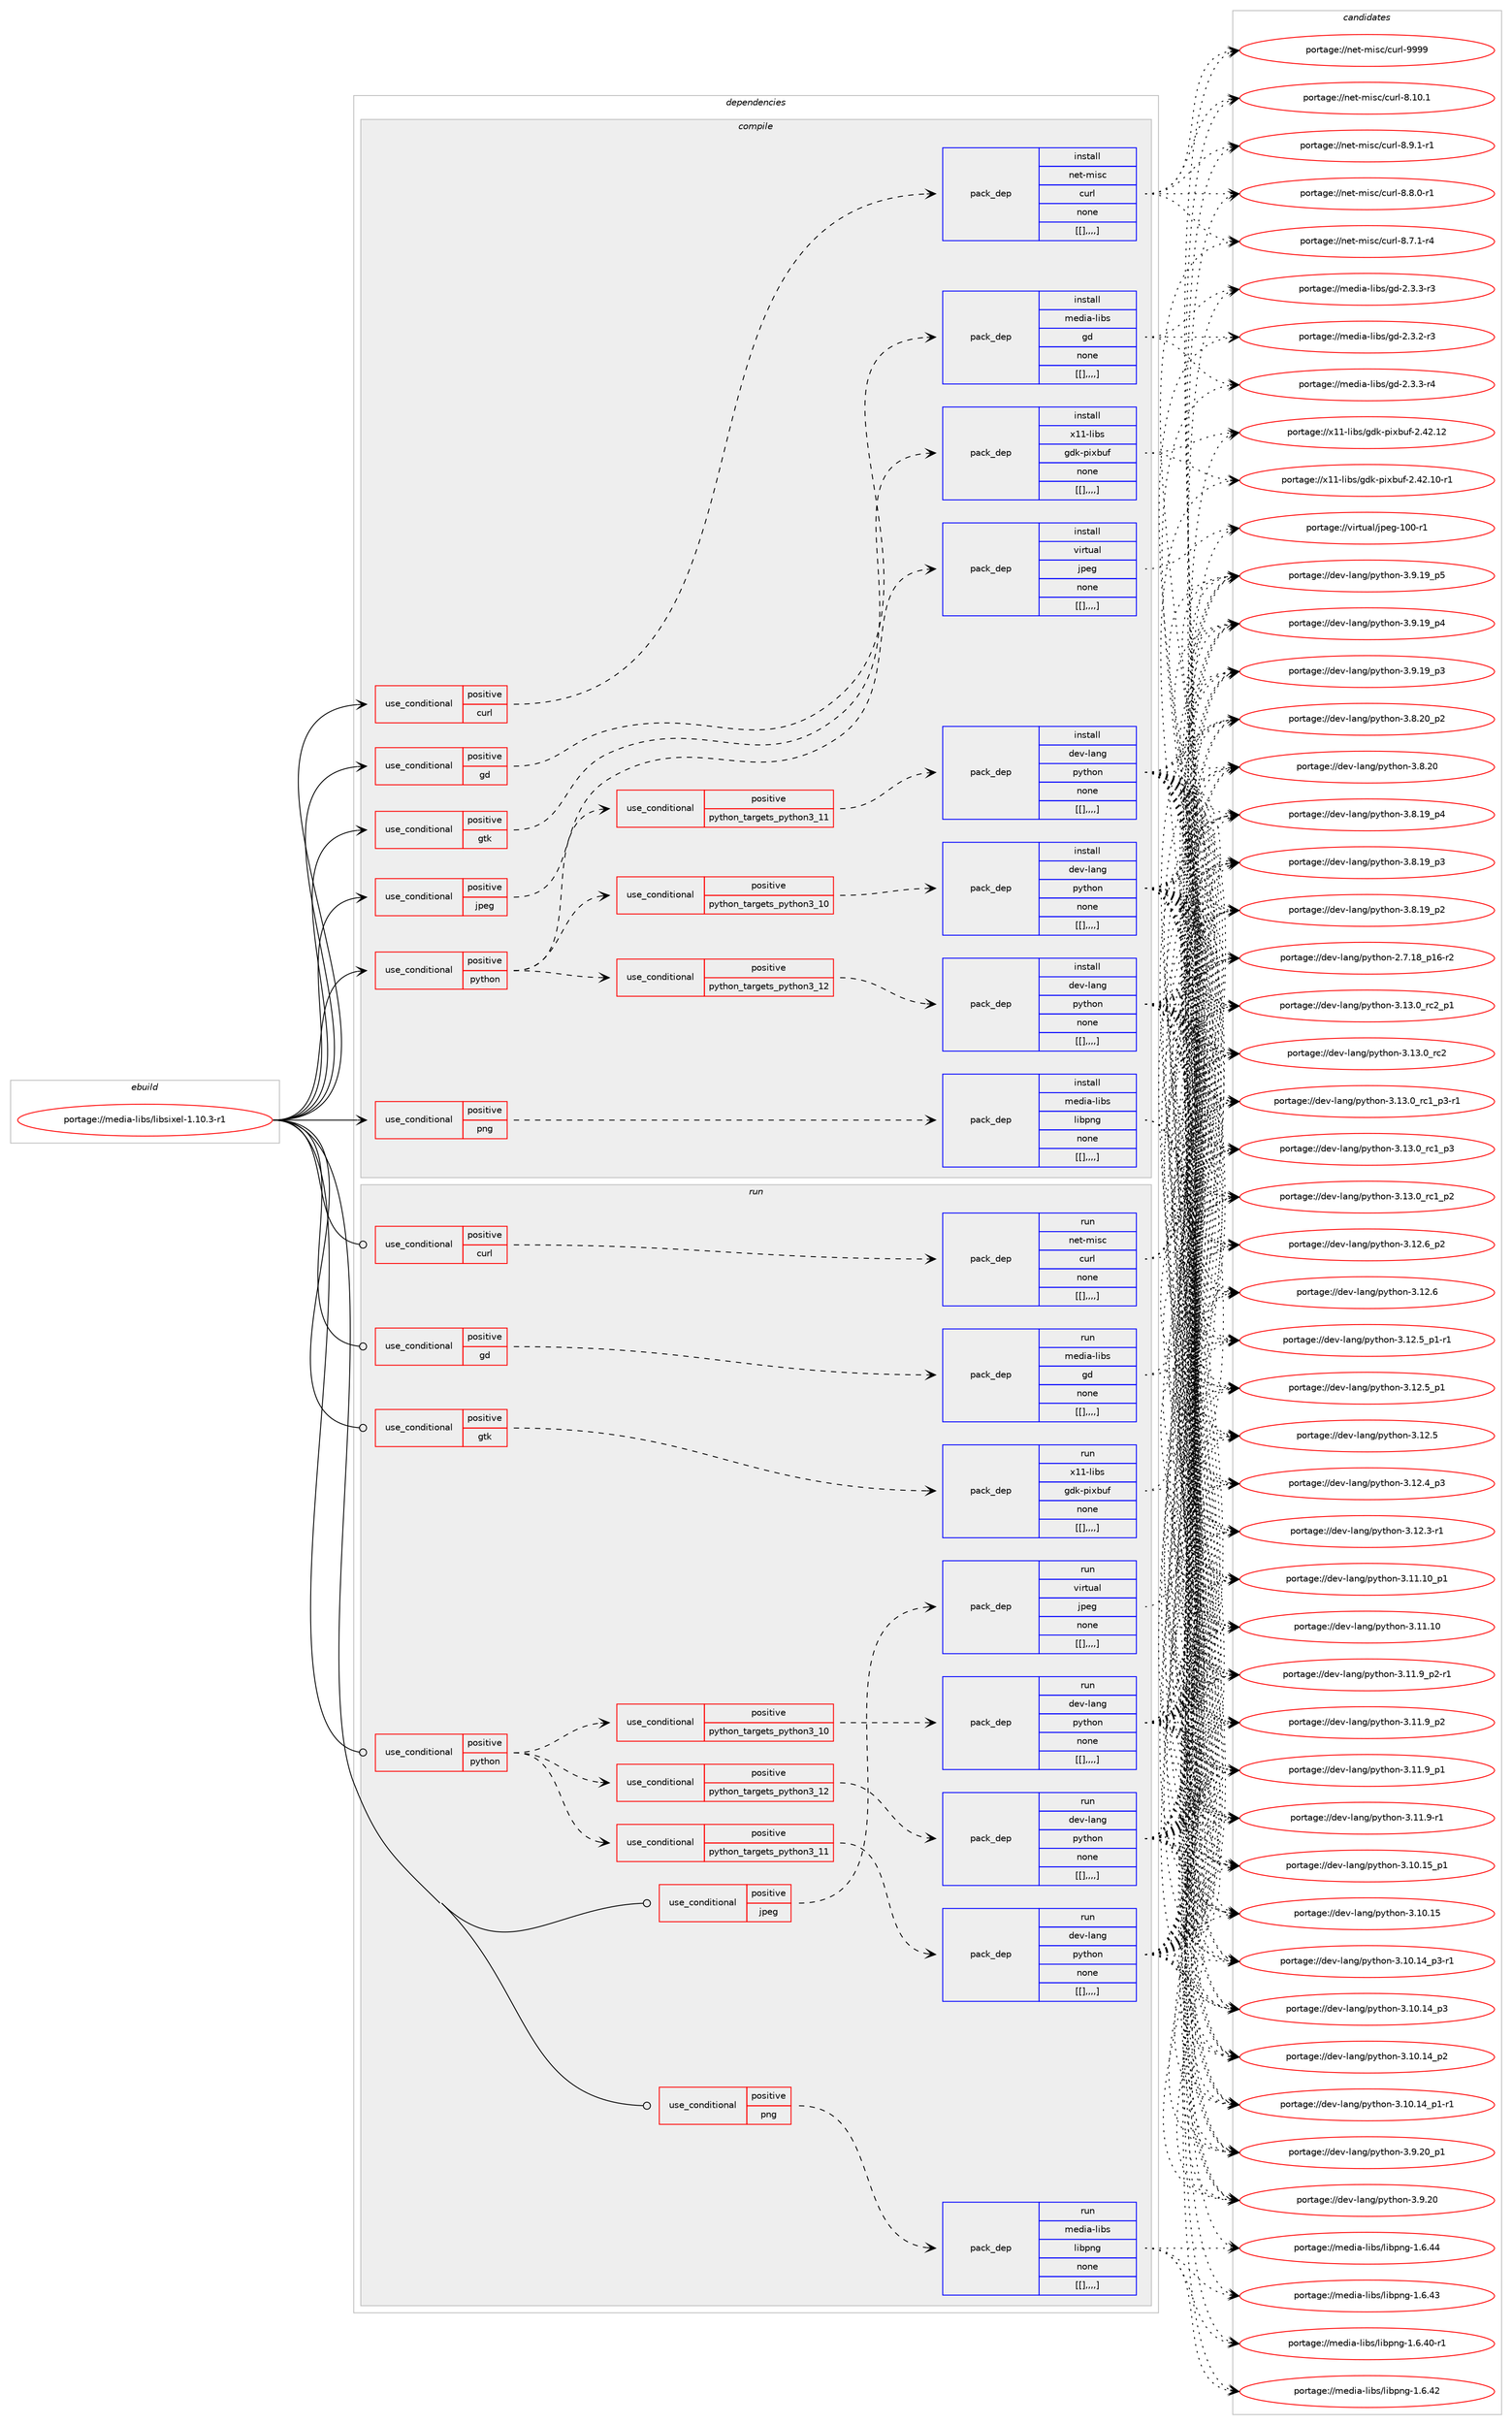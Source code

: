 digraph prolog {

# *************
# Graph options
# *************

newrank=true;
concentrate=true;
compound=true;
graph [rankdir=LR,fontname=Helvetica,fontsize=10,ranksep=1.5];#, ranksep=2.5, nodesep=0.2];
edge  [arrowhead=vee];
node  [fontname=Helvetica,fontsize=10];

# **********
# The ebuild
# **********

subgraph cluster_leftcol {
color=gray;
label=<<i>ebuild</i>>;
id [label="portage://media-libs/libsixel-1.10.3-r1", color=red, width=4, href="../media-libs/libsixel-1.10.3-r1.svg"];
}

# ****************
# The dependencies
# ****************

subgraph cluster_midcol {
color=gray;
label=<<i>dependencies</i>>;
subgraph cluster_compile {
fillcolor="#eeeeee";
style=filled;
label=<<i>compile</i>>;
subgraph cond79841 {
dependency311988 [label=<<TABLE BORDER="0" CELLBORDER="1" CELLSPACING="0" CELLPADDING="4"><TR><TD ROWSPAN="3" CELLPADDING="10">use_conditional</TD></TR><TR><TD>positive</TD></TR><TR><TD>curl</TD></TR></TABLE>>, shape=none, color=red];
subgraph pack229737 {
dependency311989 [label=<<TABLE BORDER="0" CELLBORDER="1" CELLSPACING="0" CELLPADDING="4" WIDTH="220"><TR><TD ROWSPAN="6" CELLPADDING="30">pack_dep</TD></TR><TR><TD WIDTH="110">install</TD></TR><TR><TD>net-misc</TD></TR><TR><TD>curl</TD></TR><TR><TD>none</TD></TR><TR><TD>[[],,,,]</TD></TR></TABLE>>, shape=none, color=blue];
}
dependency311988:e -> dependency311989:w [weight=20,style="dashed",arrowhead="vee"];
}
id:e -> dependency311988:w [weight=20,style="solid",arrowhead="vee"];
subgraph cond79842 {
dependency311990 [label=<<TABLE BORDER="0" CELLBORDER="1" CELLSPACING="0" CELLPADDING="4"><TR><TD ROWSPAN="3" CELLPADDING="10">use_conditional</TD></TR><TR><TD>positive</TD></TR><TR><TD>gd</TD></TR></TABLE>>, shape=none, color=red];
subgraph pack229738 {
dependency311991 [label=<<TABLE BORDER="0" CELLBORDER="1" CELLSPACING="0" CELLPADDING="4" WIDTH="220"><TR><TD ROWSPAN="6" CELLPADDING="30">pack_dep</TD></TR><TR><TD WIDTH="110">install</TD></TR><TR><TD>media-libs</TD></TR><TR><TD>gd</TD></TR><TR><TD>none</TD></TR><TR><TD>[[],,,,]</TD></TR></TABLE>>, shape=none, color=blue];
}
dependency311990:e -> dependency311991:w [weight=20,style="dashed",arrowhead="vee"];
}
id:e -> dependency311990:w [weight=20,style="solid",arrowhead="vee"];
subgraph cond79843 {
dependency311992 [label=<<TABLE BORDER="0" CELLBORDER="1" CELLSPACING="0" CELLPADDING="4"><TR><TD ROWSPAN="3" CELLPADDING="10">use_conditional</TD></TR><TR><TD>positive</TD></TR><TR><TD>gtk</TD></TR></TABLE>>, shape=none, color=red];
subgraph pack229739 {
dependency311993 [label=<<TABLE BORDER="0" CELLBORDER="1" CELLSPACING="0" CELLPADDING="4" WIDTH="220"><TR><TD ROWSPAN="6" CELLPADDING="30">pack_dep</TD></TR><TR><TD WIDTH="110">install</TD></TR><TR><TD>x11-libs</TD></TR><TR><TD>gdk-pixbuf</TD></TR><TR><TD>none</TD></TR><TR><TD>[[],,,,]</TD></TR></TABLE>>, shape=none, color=blue];
}
dependency311992:e -> dependency311993:w [weight=20,style="dashed",arrowhead="vee"];
}
id:e -> dependency311992:w [weight=20,style="solid",arrowhead="vee"];
subgraph cond79844 {
dependency311994 [label=<<TABLE BORDER="0" CELLBORDER="1" CELLSPACING="0" CELLPADDING="4"><TR><TD ROWSPAN="3" CELLPADDING="10">use_conditional</TD></TR><TR><TD>positive</TD></TR><TR><TD>jpeg</TD></TR></TABLE>>, shape=none, color=red];
subgraph pack229740 {
dependency311995 [label=<<TABLE BORDER="0" CELLBORDER="1" CELLSPACING="0" CELLPADDING="4" WIDTH="220"><TR><TD ROWSPAN="6" CELLPADDING="30">pack_dep</TD></TR><TR><TD WIDTH="110">install</TD></TR><TR><TD>virtual</TD></TR><TR><TD>jpeg</TD></TR><TR><TD>none</TD></TR><TR><TD>[[],,,,]</TD></TR></TABLE>>, shape=none, color=blue];
}
dependency311994:e -> dependency311995:w [weight=20,style="dashed",arrowhead="vee"];
}
id:e -> dependency311994:w [weight=20,style="solid",arrowhead="vee"];
subgraph cond79845 {
dependency311996 [label=<<TABLE BORDER="0" CELLBORDER="1" CELLSPACING="0" CELLPADDING="4"><TR><TD ROWSPAN="3" CELLPADDING="10">use_conditional</TD></TR><TR><TD>positive</TD></TR><TR><TD>png</TD></TR></TABLE>>, shape=none, color=red];
subgraph pack229741 {
dependency311997 [label=<<TABLE BORDER="0" CELLBORDER="1" CELLSPACING="0" CELLPADDING="4" WIDTH="220"><TR><TD ROWSPAN="6" CELLPADDING="30">pack_dep</TD></TR><TR><TD WIDTH="110">install</TD></TR><TR><TD>media-libs</TD></TR><TR><TD>libpng</TD></TR><TR><TD>none</TD></TR><TR><TD>[[],,,,]</TD></TR></TABLE>>, shape=none, color=blue];
}
dependency311996:e -> dependency311997:w [weight=20,style="dashed",arrowhead="vee"];
}
id:e -> dependency311996:w [weight=20,style="solid",arrowhead="vee"];
subgraph cond79846 {
dependency311998 [label=<<TABLE BORDER="0" CELLBORDER="1" CELLSPACING="0" CELLPADDING="4"><TR><TD ROWSPAN="3" CELLPADDING="10">use_conditional</TD></TR><TR><TD>positive</TD></TR><TR><TD>python</TD></TR></TABLE>>, shape=none, color=red];
subgraph cond79847 {
dependency311999 [label=<<TABLE BORDER="0" CELLBORDER="1" CELLSPACING="0" CELLPADDING="4"><TR><TD ROWSPAN="3" CELLPADDING="10">use_conditional</TD></TR><TR><TD>positive</TD></TR><TR><TD>python_targets_python3_10</TD></TR></TABLE>>, shape=none, color=red];
subgraph pack229742 {
dependency312000 [label=<<TABLE BORDER="0" CELLBORDER="1" CELLSPACING="0" CELLPADDING="4" WIDTH="220"><TR><TD ROWSPAN="6" CELLPADDING="30">pack_dep</TD></TR><TR><TD WIDTH="110">install</TD></TR><TR><TD>dev-lang</TD></TR><TR><TD>python</TD></TR><TR><TD>none</TD></TR><TR><TD>[[],,,,]</TD></TR></TABLE>>, shape=none, color=blue];
}
dependency311999:e -> dependency312000:w [weight=20,style="dashed",arrowhead="vee"];
}
dependency311998:e -> dependency311999:w [weight=20,style="dashed",arrowhead="vee"];
subgraph cond79848 {
dependency312001 [label=<<TABLE BORDER="0" CELLBORDER="1" CELLSPACING="0" CELLPADDING="4"><TR><TD ROWSPAN="3" CELLPADDING="10">use_conditional</TD></TR><TR><TD>positive</TD></TR><TR><TD>python_targets_python3_11</TD></TR></TABLE>>, shape=none, color=red];
subgraph pack229743 {
dependency312002 [label=<<TABLE BORDER="0" CELLBORDER="1" CELLSPACING="0" CELLPADDING="4" WIDTH="220"><TR><TD ROWSPAN="6" CELLPADDING="30">pack_dep</TD></TR><TR><TD WIDTH="110">install</TD></TR><TR><TD>dev-lang</TD></TR><TR><TD>python</TD></TR><TR><TD>none</TD></TR><TR><TD>[[],,,,]</TD></TR></TABLE>>, shape=none, color=blue];
}
dependency312001:e -> dependency312002:w [weight=20,style="dashed",arrowhead="vee"];
}
dependency311998:e -> dependency312001:w [weight=20,style="dashed",arrowhead="vee"];
subgraph cond79849 {
dependency312003 [label=<<TABLE BORDER="0" CELLBORDER="1" CELLSPACING="0" CELLPADDING="4"><TR><TD ROWSPAN="3" CELLPADDING="10">use_conditional</TD></TR><TR><TD>positive</TD></TR><TR><TD>python_targets_python3_12</TD></TR></TABLE>>, shape=none, color=red];
subgraph pack229744 {
dependency312004 [label=<<TABLE BORDER="0" CELLBORDER="1" CELLSPACING="0" CELLPADDING="4" WIDTH="220"><TR><TD ROWSPAN="6" CELLPADDING="30">pack_dep</TD></TR><TR><TD WIDTH="110">install</TD></TR><TR><TD>dev-lang</TD></TR><TR><TD>python</TD></TR><TR><TD>none</TD></TR><TR><TD>[[],,,,]</TD></TR></TABLE>>, shape=none, color=blue];
}
dependency312003:e -> dependency312004:w [weight=20,style="dashed",arrowhead="vee"];
}
dependency311998:e -> dependency312003:w [weight=20,style="dashed",arrowhead="vee"];
}
id:e -> dependency311998:w [weight=20,style="solid",arrowhead="vee"];
}
subgraph cluster_compileandrun {
fillcolor="#eeeeee";
style=filled;
label=<<i>compile and run</i>>;
}
subgraph cluster_run {
fillcolor="#eeeeee";
style=filled;
label=<<i>run</i>>;
subgraph cond79850 {
dependency312005 [label=<<TABLE BORDER="0" CELLBORDER="1" CELLSPACING="0" CELLPADDING="4"><TR><TD ROWSPAN="3" CELLPADDING="10">use_conditional</TD></TR><TR><TD>positive</TD></TR><TR><TD>curl</TD></TR></TABLE>>, shape=none, color=red];
subgraph pack229745 {
dependency312006 [label=<<TABLE BORDER="0" CELLBORDER="1" CELLSPACING="0" CELLPADDING="4" WIDTH="220"><TR><TD ROWSPAN="6" CELLPADDING="30">pack_dep</TD></TR><TR><TD WIDTH="110">run</TD></TR><TR><TD>net-misc</TD></TR><TR><TD>curl</TD></TR><TR><TD>none</TD></TR><TR><TD>[[],,,,]</TD></TR></TABLE>>, shape=none, color=blue];
}
dependency312005:e -> dependency312006:w [weight=20,style="dashed",arrowhead="vee"];
}
id:e -> dependency312005:w [weight=20,style="solid",arrowhead="odot"];
subgraph cond79851 {
dependency312007 [label=<<TABLE BORDER="0" CELLBORDER="1" CELLSPACING="0" CELLPADDING="4"><TR><TD ROWSPAN="3" CELLPADDING="10">use_conditional</TD></TR><TR><TD>positive</TD></TR><TR><TD>gd</TD></TR></TABLE>>, shape=none, color=red];
subgraph pack229746 {
dependency312008 [label=<<TABLE BORDER="0" CELLBORDER="1" CELLSPACING="0" CELLPADDING="4" WIDTH="220"><TR><TD ROWSPAN="6" CELLPADDING="30">pack_dep</TD></TR><TR><TD WIDTH="110">run</TD></TR><TR><TD>media-libs</TD></TR><TR><TD>gd</TD></TR><TR><TD>none</TD></TR><TR><TD>[[],,,,]</TD></TR></TABLE>>, shape=none, color=blue];
}
dependency312007:e -> dependency312008:w [weight=20,style="dashed",arrowhead="vee"];
}
id:e -> dependency312007:w [weight=20,style="solid",arrowhead="odot"];
subgraph cond79852 {
dependency312009 [label=<<TABLE BORDER="0" CELLBORDER="1" CELLSPACING="0" CELLPADDING="4"><TR><TD ROWSPAN="3" CELLPADDING="10">use_conditional</TD></TR><TR><TD>positive</TD></TR><TR><TD>gtk</TD></TR></TABLE>>, shape=none, color=red];
subgraph pack229747 {
dependency312010 [label=<<TABLE BORDER="0" CELLBORDER="1" CELLSPACING="0" CELLPADDING="4" WIDTH="220"><TR><TD ROWSPAN="6" CELLPADDING="30">pack_dep</TD></TR><TR><TD WIDTH="110">run</TD></TR><TR><TD>x11-libs</TD></TR><TR><TD>gdk-pixbuf</TD></TR><TR><TD>none</TD></TR><TR><TD>[[],,,,]</TD></TR></TABLE>>, shape=none, color=blue];
}
dependency312009:e -> dependency312010:w [weight=20,style="dashed",arrowhead="vee"];
}
id:e -> dependency312009:w [weight=20,style="solid",arrowhead="odot"];
subgraph cond79853 {
dependency312011 [label=<<TABLE BORDER="0" CELLBORDER="1" CELLSPACING="0" CELLPADDING="4"><TR><TD ROWSPAN="3" CELLPADDING="10">use_conditional</TD></TR><TR><TD>positive</TD></TR><TR><TD>jpeg</TD></TR></TABLE>>, shape=none, color=red];
subgraph pack229748 {
dependency312012 [label=<<TABLE BORDER="0" CELLBORDER="1" CELLSPACING="0" CELLPADDING="4" WIDTH="220"><TR><TD ROWSPAN="6" CELLPADDING="30">pack_dep</TD></TR><TR><TD WIDTH="110">run</TD></TR><TR><TD>virtual</TD></TR><TR><TD>jpeg</TD></TR><TR><TD>none</TD></TR><TR><TD>[[],,,,]</TD></TR></TABLE>>, shape=none, color=blue];
}
dependency312011:e -> dependency312012:w [weight=20,style="dashed",arrowhead="vee"];
}
id:e -> dependency312011:w [weight=20,style="solid",arrowhead="odot"];
subgraph cond79854 {
dependency312013 [label=<<TABLE BORDER="0" CELLBORDER="1" CELLSPACING="0" CELLPADDING="4"><TR><TD ROWSPAN="3" CELLPADDING="10">use_conditional</TD></TR><TR><TD>positive</TD></TR><TR><TD>png</TD></TR></TABLE>>, shape=none, color=red];
subgraph pack229749 {
dependency312014 [label=<<TABLE BORDER="0" CELLBORDER="1" CELLSPACING="0" CELLPADDING="4" WIDTH="220"><TR><TD ROWSPAN="6" CELLPADDING="30">pack_dep</TD></TR><TR><TD WIDTH="110">run</TD></TR><TR><TD>media-libs</TD></TR><TR><TD>libpng</TD></TR><TR><TD>none</TD></TR><TR><TD>[[],,,,]</TD></TR></TABLE>>, shape=none, color=blue];
}
dependency312013:e -> dependency312014:w [weight=20,style="dashed",arrowhead="vee"];
}
id:e -> dependency312013:w [weight=20,style="solid",arrowhead="odot"];
subgraph cond79855 {
dependency312015 [label=<<TABLE BORDER="0" CELLBORDER="1" CELLSPACING="0" CELLPADDING="4"><TR><TD ROWSPAN="3" CELLPADDING="10">use_conditional</TD></TR><TR><TD>positive</TD></TR><TR><TD>python</TD></TR></TABLE>>, shape=none, color=red];
subgraph cond79856 {
dependency312016 [label=<<TABLE BORDER="0" CELLBORDER="1" CELLSPACING="0" CELLPADDING="4"><TR><TD ROWSPAN="3" CELLPADDING="10">use_conditional</TD></TR><TR><TD>positive</TD></TR><TR><TD>python_targets_python3_10</TD></TR></TABLE>>, shape=none, color=red];
subgraph pack229750 {
dependency312017 [label=<<TABLE BORDER="0" CELLBORDER="1" CELLSPACING="0" CELLPADDING="4" WIDTH="220"><TR><TD ROWSPAN="6" CELLPADDING="30">pack_dep</TD></TR><TR><TD WIDTH="110">run</TD></TR><TR><TD>dev-lang</TD></TR><TR><TD>python</TD></TR><TR><TD>none</TD></TR><TR><TD>[[],,,,]</TD></TR></TABLE>>, shape=none, color=blue];
}
dependency312016:e -> dependency312017:w [weight=20,style="dashed",arrowhead="vee"];
}
dependency312015:e -> dependency312016:w [weight=20,style="dashed",arrowhead="vee"];
subgraph cond79857 {
dependency312018 [label=<<TABLE BORDER="0" CELLBORDER="1" CELLSPACING="0" CELLPADDING="4"><TR><TD ROWSPAN="3" CELLPADDING="10">use_conditional</TD></TR><TR><TD>positive</TD></TR><TR><TD>python_targets_python3_11</TD></TR></TABLE>>, shape=none, color=red];
subgraph pack229751 {
dependency312019 [label=<<TABLE BORDER="0" CELLBORDER="1" CELLSPACING="0" CELLPADDING="4" WIDTH="220"><TR><TD ROWSPAN="6" CELLPADDING="30">pack_dep</TD></TR><TR><TD WIDTH="110">run</TD></TR><TR><TD>dev-lang</TD></TR><TR><TD>python</TD></TR><TR><TD>none</TD></TR><TR><TD>[[],,,,]</TD></TR></TABLE>>, shape=none, color=blue];
}
dependency312018:e -> dependency312019:w [weight=20,style="dashed",arrowhead="vee"];
}
dependency312015:e -> dependency312018:w [weight=20,style="dashed",arrowhead="vee"];
subgraph cond79858 {
dependency312020 [label=<<TABLE BORDER="0" CELLBORDER="1" CELLSPACING="0" CELLPADDING="4"><TR><TD ROWSPAN="3" CELLPADDING="10">use_conditional</TD></TR><TR><TD>positive</TD></TR><TR><TD>python_targets_python3_12</TD></TR></TABLE>>, shape=none, color=red];
subgraph pack229752 {
dependency312021 [label=<<TABLE BORDER="0" CELLBORDER="1" CELLSPACING="0" CELLPADDING="4" WIDTH="220"><TR><TD ROWSPAN="6" CELLPADDING="30">pack_dep</TD></TR><TR><TD WIDTH="110">run</TD></TR><TR><TD>dev-lang</TD></TR><TR><TD>python</TD></TR><TR><TD>none</TD></TR><TR><TD>[[],,,,]</TD></TR></TABLE>>, shape=none, color=blue];
}
dependency312020:e -> dependency312021:w [weight=20,style="dashed",arrowhead="vee"];
}
dependency312015:e -> dependency312020:w [weight=20,style="dashed",arrowhead="vee"];
}
id:e -> dependency312015:w [weight=20,style="solid",arrowhead="odot"];
}
}

# **************
# The candidates
# **************

subgraph cluster_choices {
rank=same;
color=gray;
label=<<i>candidates</i>>;

subgraph choice229737 {
color=black;
nodesep=1;
choice110101116451091051159947991171141084557575757 [label="portage://net-misc/curl-9999", color=red, width=4,href="../net-misc/curl-9999.svg"];
choice1101011164510910511599479911711410845564649484649 [label="portage://net-misc/curl-8.10.1", color=red, width=4,href="../net-misc/curl-8.10.1.svg"];
choice110101116451091051159947991171141084556465746494511449 [label="portage://net-misc/curl-8.9.1-r1", color=red, width=4,href="../net-misc/curl-8.9.1-r1.svg"];
choice110101116451091051159947991171141084556465646484511449 [label="portage://net-misc/curl-8.8.0-r1", color=red, width=4,href="../net-misc/curl-8.8.0-r1.svg"];
choice110101116451091051159947991171141084556465546494511452 [label="portage://net-misc/curl-8.7.1-r4", color=red, width=4,href="../net-misc/curl-8.7.1-r4.svg"];
dependency311989:e -> choice110101116451091051159947991171141084557575757:w [style=dotted,weight="100"];
dependency311989:e -> choice1101011164510910511599479911711410845564649484649:w [style=dotted,weight="100"];
dependency311989:e -> choice110101116451091051159947991171141084556465746494511449:w [style=dotted,weight="100"];
dependency311989:e -> choice110101116451091051159947991171141084556465646484511449:w [style=dotted,weight="100"];
dependency311989:e -> choice110101116451091051159947991171141084556465546494511452:w [style=dotted,weight="100"];
}
subgraph choice229738 {
color=black;
nodesep=1;
choice109101100105974510810598115471031004550465146514511452 [label="portage://media-libs/gd-2.3.3-r4", color=red, width=4,href="../media-libs/gd-2.3.3-r4.svg"];
choice109101100105974510810598115471031004550465146514511451 [label="portage://media-libs/gd-2.3.3-r3", color=red, width=4,href="../media-libs/gd-2.3.3-r3.svg"];
choice109101100105974510810598115471031004550465146504511451 [label="portage://media-libs/gd-2.3.2-r3", color=red, width=4,href="../media-libs/gd-2.3.2-r3.svg"];
dependency311991:e -> choice109101100105974510810598115471031004550465146514511452:w [style=dotted,weight="100"];
dependency311991:e -> choice109101100105974510810598115471031004550465146514511451:w [style=dotted,weight="100"];
dependency311991:e -> choice109101100105974510810598115471031004550465146504511451:w [style=dotted,weight="100"];
}
subgraph choice229739 {
color=black;
nodesep=1;
choice120494945108105981154710310010745112105120981171024550465250464950 [label="portage://x11-libs/gdk-pixbuf-2.42.12", color=red, width=4,href="../x11-libs/gdk-pixbuf-2.42.12.svg"];
choice1204949451081059811547103100107451121051209811710245504652504649484511449 [label="portage://x11-libs/gdk-pixbuf-2.42.10-r1", color=red, width=4,href="../x11-libs/gdk-pixbuf-2.42.10-r1.svg"];
dependency311993:e -> choice120494945108105981154710310010745112105120981171024550465250464950:w [style=dotted,weight="100"];
dependency311993:e -> choice1204949451081059811547103100107451121051209811710245504652504649484511449:w [style=dotted,weight="100"];
}
subgraph choice229740 {
color=black;
nodesep=1;
choice1181051141161179710847106112101103454948484511449 [label="portage://virtual/jpeg-100-r1", color=red, width=4,href="../virtual/jpeg-100-r1.svg"];
dependency311995:e -> choice1181051141161179710847106112101103454948484511449:w [style=dotted,weight="100"];
}
subgraph choice229741 {
color=black;
nodesep=1;
choice109101100105974510810598115471081059811211010345494654465252 [label="portage://media-libs/libpng-1.6.44", color=red, width=4,href="../media-libs/libpng-1.6.44.svg"];
choice109101100105974510810598115471081059811211010345494654465251 [label="portage://media-libs/libpng-1.6.43", color=red, width=4,href="../media-libs/libpng-1.6.43.svg"];
choice109101100105974510810598115471081059811211010345494654465250 [label="portage://media-libs/libpng-1.6.42", color=red, width=4,href="../media-libs/libpng-1.6.42.svg"];
choice1091011001059745108105981154710810598112110103454946544652484511449 [label="portage://media-libs/libpng-1.6.40-r1", color=red, width=4,href="../media-libs/libpng-1.6.40-r1.svg"];
dependency311997:e -> choice109101100105974510810598115471081059811211010345494654465252:w [style=dotted,weight="100"];
dependency311997:e -> choice109101100105974510810598115471081059811211010345494654465251:w [style=dotted,weight="100"];
dependency311997:e -> choice109101100105974510810598115471081059811211010345494654465250:w [style=dotted,weight="100"];
dependency311997:e -> choice1091011001059745108105981154710810598112110103454946544652484511449:w [style=dotted,weight="100"];
}
subgraph choice229742 {
color=black;
nodesep=1;
choice100101118451089711010347112121116104111110455146495146489511499509511249 [label="portage://dev-lang/python-3.13.0_rc2_p1", color=red, width=4,href="../dev-lang/python-3.13.0_rc2_p1.svg"];
choice10010111845108971101034711212111610411111045514649514648951149950 [label="portage://dev-lang/python-3.13.0_rc2", color=red, width=4,href="../dev-lang/python-3.13.0_rc2.svg"];
choice1001011184510897110103471121211161041111104551464951464895114994995112514511449 [label="portage://dev-lang/python-3.13.0_rc1_p3-r1", color=red, width=4,href="../dev-lang/python-3.13.0_rc1_p3-r1.svg"];
choice100101118451089711010347112121116104111110455146495146489511499499511251 [label="portage://dev-lang/python-3.13.0_rc1_p3", color=red, width=4,href="../dev-lang/python-3.13.0_rc1_p3.svg"];
choice100101118451089711010347112121116104111110455146495146489511499499511250 [label="portage://dev-lang/python-3.13.0_rc1_p2", color=red, width=4,href="../dev-lang/python-3.13.0_rc1_p2.svg"];
choice100101118451089711010347112121116104111110455146495046549511250 [label="portage://dev-lang/python-3.12.6_p2", color=red, width=4,href="../dev-lang/python-3.12.6_p2.svg"];
choice10010111845108971101034711212111610411111045514649504654 [label="portage://dev-lang/python-3.12.6", color=red, width=4,href="../dev-lang/python-3.12.6.svg"];
choice1001011184510897110103471121211161041111104551464950465395112494511449 [label="portage://dev-lang/python-3.12.5_p1-r1", color=red, width=4,href="../dev-lang/python-3.12.5_p1-r1.svg"];
choice100101118451089711010347112121116104111110455146495046539511249 [label="portage://dev-lang/python-3.12.5_p1", color=red, width=4,href="../dev-lang/python-3.12.5_p1.svg"];
choice10010111845108971101034711212111610411111045514649504653 [label="portage://dev-lang/python-3.12.5", color=red, width=4,href="../dev-lang/python-3.12.5.svg"];
choice100101118451089711010347112121116104111110455146495046529511251 [label="portage://dev-lang/python-3.12.4_p3", color=red, width=4,href="../dev-lang/python-3.12.4_p3.svg"];
choice100101118451089711010347112121116104111110455146495046514511449 [label="portage://dev-lang/python-3.12.3-r1", color=red, width=4,href="../dev-lang/python-3.12.3-r1.svg"];
choice10010111845108971101034711212111610411111045514649494649489511249 [label="portage://dev-lang/python-3.11.10_p1", color=red, width=4,href="../dev-lang/python-3.11.10_p1.svg"];
choice1001011184510897110103471121211161041111104551464949464948 [label="portage://dev-lang/python-3.11.10", color=red, width=4,href="../dev-lang/python-3.11.10.svg"];
choice1001011184510897110103471121211161041111104551464949465795112504511449 [label="portage://dev-lang/python-3.11.9_p2-r1", color=red, width=4,href="../dev-lang/python-3.11.9_p2-r1.svg"];
choice100101118451089711010347112121116104111110455146494946579511250 [label="portage://dev-lang/python-3.11.9_p2", color=red, width=4,href="../dev-lang/python-3.11.9_p2.svg"];
choice100101118451089711010347112121116104111110455146494946579511249 [label="portage://dev-lang/python-3.11.9_p1", color=red, width=4,href="../dev-lang/python-3.11.9_p1.svg"];
choice100101118451089711010347112121116104111110455146494946574511449 [label="portage://dev-lang/python-3.11.9-r1", color=red, width=4,href="../dev-lang/python-3.11.9-r1.svg"];
choice10010111845108971101034711212111610411111045514649484649539511249 [label="portage://dev-lang/python-3.10.15_p1", color=red, width=4,href="../dev-lang/python-3.10.15_p1.svg"];
choice1001011184510897110103471121211161041111104551464948464953 [label="portage://dev-lang/python-3.10.15", color=red, width=4,href="../dev-lang/python-3.10.15.svg"];
choice100101118451089711010347112121116104111110455146494846495295112514511449 [label="portage://dev-lang/python-3.10.14_p3-r1", color=red, width=4,href="../dev-lang/python-3.10.14_p3-r1.svg"];
choice10010111845108971101034711212111610411111045514649484649529511251 [label="portage://dev-lang/python-3.10.14_p3", color=red, width=4,href="../dev-lang/python-3.10.14_p3.svg"];
choice10010111845108971101034711212111610411111045514649484649529511250 [label="portage://dev-lang/python-3.10.14_p2", color=red, width=4,href="../dev-lang/python-3.10.14_p2.svg"];
choice100101118451089711010347112121116104111110455146494846495295112494511449 [label="portage://dev-lang/python-3.10.14_p1-r1", color=red, width=4,href="../dev-lang/python-3.10.14_p1-r1.svg"];
choice100101118451089711010347112121116104111110455146574650489511249 [label="portage://dev-lang/python-3.9.20_p1", color=red, width=4,href="../dev-lang/python-3.9.20_p1.svg"];
choice10010111845108971101034711212111610411111045514657465048 [label="portage://dev-lang/python-3.9.20", color=red, width=4,href="../dev-lang/python-3.9.20.svg"];
choice100101118451089711010347112121116104111110455146574649579511253 [label="portage://dev-lang/python-3.9.19_p5", color=red, width=4,href="../dev-lang/python-3.9.19_p5.svg"];
choice100101118451089711010347112121116104111110455146574649579511252 [label="portage://dev-lang/python-3.9.19_p4", color=red, width=4,href="../dev-lang/python-3.9.19_p4.svg"];
choice100101118451089711010347112121116104111110455146574649579511251 [label="portage://dev-lang/python-3.9.19_p3", color=red, width=4,href="../dev-lang/python-3.9.19_p3.svg"];
choice100101118451089711010347112121116104111110455146564650489511250 [label="portage://dev-lang/python-3.8.20_p2", color=red, width=4,href="../dev-lang/python-3.8.20_p2.svg"];
choice10010111845108971101034711212111610411111045514656465048 [label="portage://dev-lang/python-3.8.20", color=red, width=4,href="../dev-lang/python-3.8.20.svg"];
choice100101118451089711010347112121116104111110455146564649579511252 [label="portage://dev-lang/python-3.8.19_p4", color=red, width=4,href="../dev-lang/python-3.8.19_p4.svg"];
choice100101118451089711010347112121116104111110455146564649579511251 [label="portage://dev-lang/python-3.8.19_p3", color=red, width=4,href="../dev-lang/python-3.8.19_p3.svg"];
choice100101118451089711010347112121116104111110455146564649579511250 [label="portage://dev-lang/python-3.8.19_p2", color=red, width=4,href="../dev-lang/python-3.8.19_p2.svg"];
choice100101118451089711010347112121116104111110455046554649569511249544511450 [label="portage://dev-lang/python-2.7.18_p16-r2", color=red, width=4,href="../dev-lang/python-2.7.18_p16-r2.svg"];
dependency312000:e -> choice100101118451089711010347112121116104111110455146495146489511499509511249:w [style=dotted,weight="100"];
dependency312000:e -> choice10010111845108971101034711212111610411111045514649514648951149950:w [style=dotted,weight="100"];
dependency312000:e -> choice1001011184510897110103471121211161041111104551464951464895114994995112514511449:w [style=dotted,weight="100"];
dependency312000:e -> choice100101118451089711010347112121116104111110455146495146489511499499511251:w [style=dotted,weight="100"];
dependency312000:e -> choice100101118451089711010347112121116104111110455146495146489511499499511250:w [style=dotted,weight="100"];
dependency312000:e -> choice100101118451089711010347112121116104111110455146495046549511250:w [style=dotted,weight="100"];
dependency312000:e -> choice10010111845108971101034711212111610411111045514649504654:w [style=dotted,weight="100"];
dependency312000:e -> choice1001011184510897110103471121211161041111104551464950465395112494511449:w [style=dotted,weight="100"];
dependency312000:e -> choice100101118451089711010347112121116104111110455146495046539511249:w [style=dotted,weight="100"];
dependency312000:e -> choice10010111845108971101034711212111610411111045514649504653:w [style=dotted,weight="100"];
dependency312000:e -> choice100101118451089711010347112121116104111110455146495046529511251:w [style=dotted,weight="100"];
dependency312000:e -> choice100101118451089711010347112121116104111110455146495046514511449:w [style=dotted,weight="100"];
dependency312000:e -> choice10010111845108971101034711212111610411111045514649494649489511249:w [style=dotted,weight="100"];
dependency312000:e -> choice1001011184510897110103471121211161041111104551464949464948:w [style=dotted,weight="100"];
dependency312000:e -> choice1001011184510897110103471121211161041111104551464949465795112504511449:w [style=dotted,weight="100"];
dependency312000:e -> choice100101118451089711010347112121116104111110455146494946579511250:w [style=dotted,weight="100"];
dependency312000:e -> choice100101118451089711010347112121116104111110455146494946579511249:w [style=dotted,weight="100"];
dependency312000:e -> choice100101118451089711010347112121116104111110455146494946574511449:w [style=dotted,weight="100"];
dependency312000:e -> choice10010111845108971101034711212111610411111045514649484649539511249:w [style=dotted,weight="100"];
dependency312000:e -> choice1001011184510897110103471121211161041111104551464948464953:w [style=dotted,weight="100"];
dependency312000:e -> choice100101118451089711010347112121116104111110455146494846495295112514511449:w [style=dotted,weight="100"];
dependency312000:e -> choice10010111845108971101034711212111610411111045514649484649529511251:w [style=dotted,weight="100"];
dependency312000:e -> choice10010111845108971101034711212111610411111045514649484649529511250:w [style=dotted,weight="100"];
dependency312000:e -> choice100101118451089711010347112121116104111110455146494846495295112494511449:w [style=dotted,weight="100"];
dependency312000:e -> choice100101118451089711010347112121116104111110455146574650489511249:w [style=dotted,weight="100"];
dependency312000:e -> choice10010111845108971101034711212111610411111045514657465048:w [style=dotted,weight="100"];
dependency312000:e -> choice100101118451089711010347112121116104111110455146574649579511253:w [style=dotted,weight="100"];
dependency312000:e -> choice100101118451089711010347112121116104111110455146574649579511252:w [style=dotted,weight="100"];
dependency312000:e -> choice100101118451089711010347112121116104111110455146574649579511251:w [style=dotted,weight="100"];
dependency312000:e -> choice100101118451089711010347112121116104111110455146564650489511250:w [style=dotted,weight="100"];
dependency312000:e -> choice10010111845108971101034711212111610411111045514656465048:w [style=dotted,weight="100"];
dependency312000:e -> choice100101118451089711010347112121116104111110455146564649579511252:w [style=dotted,weight="100"];
dependency312000:e -> choice100101118451089711010347112121116104111110455146564649579511251:w [style=dotted,weight="100"];
dependency312000:e -> choice100101118451089711010347112121116104111110455146564649579511250:w [style=dotted,weight="100"];
dependency312000:e -> choice100101118451089711010347112121116104111110455046554649569511249544511450:w [style=dotted,weight="100"];
}
subgraph choice229743 {
color=black;
nodesep=1;
choice100101118451089711010347112121116104111110455146495146489511499509511249 [label="portage://dev-lang/python-3.13.0_rc2_p1", color=red, width=4,href="../dev-lang/python-3.13.0_rc2_p1.svg"];
choice10010111845108971101034711212111610411111045514649514648951149950 [label="portage://dev-lang/python-3.13.0_rc2", color=red, width=4,href="../dev-lang/python-3.13.0_rc2.svg"];
choice1001011184510897110103471121211161041111104551464951464895114994995112514511449 [label="portage://dev-lang/python-3.13.0_rc1_p3-r1", color=red, width=4,href="../dev-lang/python-3.13.0_rc1_p3-r1.svg"];
choice100101118451089711010347112121116104111110455146495146489511499499511251 [label="portage://dev-lang/python-3.13.0_rc1_p3", color=red, width=4,href="../dev-lang/python-3.13.0_rc1_p3.svg"];
choice100101118451089711010347112121116104111110455146495146489511499499511250 [label="portage://dev-lang/python-3.13.0_rc1_p2", color=red, width=4,href="../dev-lang/python-3.13.0_rc1_p2.svg"];
choice100101118451089711010347112121116104111110455146495046549511250 [label="portage://dev-lang/python-3.12.6_p2", color=red, width=4,href="../dev-lang/python-3.12.6_p2.svg"];
choice10010111845108971101034711212111610411111045514649504654 [label="portage://dev-lang/python-3.12.6", color=red, width=4,href="../dev-lang/python-3.12.6.svg"];
choice1001011184510897110103471121211161041111104551464950465395112494511449 [label="portage://dev-lang/python-3.12.5_p1-r1", color=red, width=4,href="../dev-lang/python-3.12.5_p1-r1.svg"];
choice100101118451089711010347112121116104111110455146495046539511249 [label="portage://dev-lang/python-3.12.5_p1", color=red, width=4,href="../dev-lang/python-3.12.5_p1.svg"];
choice10010111845108971101034711212111610411111045514649504653 [label="portage://dev-lang/python-3.12.5", color=red, width=4,href="../dev-lang/python-3.12.5.svg"];
choice100101118451089711010347112121116104111110455146495046529511251 [label="portage://dev-lang/python-3.12.4_p3", color=red, width=4,href="../dev-lang/python-3.12.4_p3.svg"];
choice100101118451089711010347112121116104111110455146495046514511449 [label="portage://dev-lang/python-3.12.3-r1", color=red, width=4,href="../dev-lang/python-3.12.3-r1.svg"];
choice10010111845108971101034711212111610411111045514649494649489511249 [label="portage://dev-lang/python-3.11.10_p1", color=red, width=4,href="../dev-lang/python-3.11.10_p1.svg"];
choice1001011184510897110103471121211161041111104551464949464948 [label="portage://dev-lang/python-3.11.10", color=red, width=4,href="../dev-lang/python-3.11.10.svg"];
choice1001011184510897110103471121211161041111104551464949465795112504511449 [label="portage://dev-lang/python-3.11.9_p2-r1", color=red, width=4,href="../dev-lang/python-3.11.9_p2-r1.svg"];
choice100101118451089711010347112121116104111110455146494946579511250 [label="portage://dev-lang/python-3.11.9_p2", color=red, width=4,href="../dev-lang/python-3.11.9_p2.svg"];
choice100101118451089711010347112121116104111110455146494946579511249 [label="portage://dev-lang/python-3.11.9_p1", color=red, width=4,href="../dev-lang/python-3.11.9_p1.svg"];
choice100101118451089711010347112121116104111110455146494946574511449 [label="portage://dev-lang/python-3.11.9-r1", color=red, width=4,href="../dev-lang/python-3.11.9-r1.svg"];
choice10010111845108971101034711212111610411111045514649484649539511249 [label="portage://dev-lang/python-3.10.15_p1", color=red, width=4,href="../dev-lang/python-3.10.15_p1.svg"];
choice1001011184510897110103471121211161041111104551464948464953 [label="portage://dev-lang/python-3.10.15", color=red, width=4,href="../dev-lang/python-3.10.15.svg"];
choice100101118451089711010347112121116104111110455146494846495295112514511449 [label="portage://dev-lang/python-3.10.14_p3-r1", color=red, width=4,href="../dev-lang/python-3.10.14_p3-r1.svg"];
choice10010111845108971101034711212111610411111045514649484649529511251 [label="portage://dev-lang/python-3.10.14_p3", color=red, width=4,href="../dev-lang/python-3.10.14_p3.svg"];
choice10010111845108971101034711212111610411111045514649484649529511250 [label="portage://dev-lang/python-3.10.14_p2", color=red, width=4,href="../dev-lang/python-3.10.14_p2.svg"];
choice100101118451089711010347112121116104111110455146494846495295112494511449 [label="portage://dev-lang/python-3.10.14_p1-r1", color=red, width=4,href="../dev-lang/python-3.10.14_p1-r1.svg"];
choice100101118451089711010347112121116104111110455146574650489511249 [label="portage://dev-lang/python-3.9.20_p1", color=red, width=4,href="../dev-lang/python-3.9.20_p1.svg"];
choice10010111845108971101034711212111610411111045514657465048 [label="portage://dev-lang/python-3.9.20", color=red, width=4,href="../dev-lang/python-3.9.20.svg"];
choice100101118451089711010347112121116104111110455146574649579511253 [label="portage://dev-lang/python-3.9.19_p5", color=red, width=4,href="../dev-lang/python-3.9.19_p5.svg"];
choice100101118451089711010347112121116104111110455146574649579511252 [label="portage://dev-lang/python-3.9.19_p4", color=red, width=4,href="../dev-lang/python-3.9.19_p4.svg"];
choice100101118451089711010347112121116104111110455146574649579511251 [label="portage://dev-lang/python-3.9.19_p3", color=red, width=4,href="../dev-lang/python-3.9.19_p3.svg"];
choice100101118451089711010347112121116104111110455146564650489511250 [label="portage://dev-lang/python-3.8.20_p2", color=red, width=4,href="../dev-lang/python-3.8.20_p2.svg"];
choice10010111845108971101034711212111610411111045514656465048 [label="portage://dev-lang/python-3.8.20", color=red, width=4,href="../dev-lang/python-3.8.20.svg"];
choice100101118451089711010347112121116104111110455146564649579511252 [label="portage://dev-lang/python-3.8.19_p4", color=red, width=4,href="../dev-lang/python-3.8.19_p4.svg"];
choice100101118451089711010347112121116104111110455146564649579511251 [label="portage://dev-lang/python-3.8.19_p3", color=red, width=4,href="../dev-lang/python-3.8.19_p3.svg"];
choice100101118451089711010347112121116104111110455146564649579511250 [label="portage://dev-lang/python-3.8.19_p2", color=red, width=4,href="../dev-lang/python-3.8.19_p2.svg"];
choice100101118451089711010347112121116104111110455046554649569511249544511450 [label="portage://dev-lang/python-2.7.18_p16-r2", color=red, width=4,href="../dev-lang/python-2.7.18_p16-r2.svg"];
dependency312002:e -> choice100101118451089711010347112121116104111110455146495146489511499509511249:w [style=dotted,weight="100"];
dependency312002:e -> choice10010111845108971101034711212111610411111045514649514648951149950:w [style=dotted,weight="100"];
dependency312002:e -> choice1001011184510897110103471121211161041111104551464951464895114994995112514511449:w [style=dotted,weight="100"];
dependency312002:e -> choice100101118451089711010347112121116104111110455146495146489511499499511251:w [style=dotted,weight="100"];
dependency312002:e -> choice100101118451089711010347112121116104111110455146495146489511499499511250:w [style=dotted,weight="100"];
dependency312002:e -> choice100101118451089711010347112121116104111110455146495046549511250:w [style=dotted,weight="100"];
dependency312002:e -> choice10010111845108971101034711212111610411111045514649504654:w [style=dotted,weight="100"];
dependency312002:e -> choice1001011184510897110103471121211161041111104551464950465395112494511449:w [style=dotted,weight="100"];
dependency312002:e -> choice100101118451089711010347112121116104111110455146495046539511249:w [style=dotted,weight="100"];
dependency312002:e -> choice10010111845108971101034711212111610411111045514649504653:w [style=dotted,weight="100"];
dependency312002:e -> choice100101118451089711010347112121116104111110455146495046529511251:w [style=dotted,weight="100"];
dependency312002:e -> choice100101118451089711010347112121116104111110455146495046514511449:w [style=dotted,weight="100"];
dependency312002:e -> choice10010111845108971101034711212111610411111045514649494649489511249:w [style=dotted,weight="100"];
dependency312002:e -> choice1001011184510897110103471121211161041111104551464949464948:w [style=dotted,weight="100"];
dependency312002:e -> choice1001011184510897110103471121211161041111104551464949465795112504511449:w [style=dotted,weight="100"];
dependency312002:e -> choice100101118451089711010347112121116104111110455146494946579511250:w [style=dotted,weight="100"];
dependency312002:e -> choice100101118451089711010347112121116104111110455146494946579511249:w [style=dotted,weight="100"];
dependency312002:e -> choice100101118451089711010347112121116104111110455146494946574511449:w [style=dotted,weight="100"];
dependency312002:e -> choice10010111845108971101034711212111610411111045514649484649539511249:w [style=dotted,weight="100"];
dependency312002:e -> choice1001011184510897110103471121211161041111104551464948464953:w [style=dotted,weight="100"];
dependency312002:e -> choice100101118451089711010347112121116104111110455146494846495295112514511449:w [style=dotted,weight="100"];
dependency312002:e -> choice10010111845108971101034711212111610411111045514649484649529511251:w [style=dotted,weight="100"];
dependency312002:e -> choice10010111845108971101034711212111610411111045514649484649529511250:w [style=dotted,weight="100"];
dependency312002:e -> choice100101118451089711010347112121116104111110455146494846495295112494511449:w [style=dotted,weight="100"];
dependency312002:e -> choice100101118451089711010347112121116104111110455146574650489511249:w [style=dotted,weight="100"];
dependency312002:e -> choice10010111845108971101034711212111610411111045514657465048:w [style=dotted,weight="100"];
dependency312002:e -> choice100101118451089711010347112121116104111110455146574649579511253:w [style=dotted,weight="100"];
dependency312002:e -> choice100101118451089711010347112121116104111110455146574649579511252:w [style=dotted,weight="100"];
dependency312002:e -> choice100101118451089711010347112121116104111110455146574649579511251:w [style=dotted,weight="100"];
dependency312002:e -> choice100101118451089711010347112121116104111110455146564650489511250:w [style=dotted,weight="100"];
dependency312002:e -> choice10010111845108971101034711212111610411111045514656465048:w [style=dotted,weight="100"];
dependency312002:e -> choice100101118451089711010347112121116104111110455146564649579511252:w [style=dotted,weight="100"];
dependency312002:e -> choice100101118451089711010347112121116104111110455146564649579511251:w [style=dotted,weight="100"];
dependency312002:e -> choice100101118451089711010347112121116104111110455146564649579511250:w [style=dotted,weight="100"];
dependency312002:e -> choice100101118451089711010347112121116104111110455046554649569511249544511450:w [style=dotted,weight="100"];
}
subgraph choice229744 {
color=black;
nodesep=1;
choice100101118451089711010347112121116104111110455146495146489511499509511249 [label="portage://dev-lang/python-3.13.0_rc2_p1", color=red, width=4,href="../dev-lang/python-3.13.0_rc2_p1.svg"];
choice10010111845108971101034711212111610411111045514649514648951149950 [label="portage://dev-lang/python-3.13.0_rc2", color=red, width=4,href="../dev-lang/python-3.13.0_rc2.svg"];
choice1001011184510897110103471121211161041111104551464951464895114994995112514511449 [label="portage://dev-lang/python-3.13.0_rc1_p3-r1", color=red, width=4,href="../dev-lang/python-3.13.0_rc1_p3-r1.svg"];
choice100101118451089711010347112121116104111110455146495146489511499499511251 [label="portage://dev-lang/python-3.13.0_rc1_p3", color=red, width=4,href="../dev-lang/python-3.13.0_rc1_p3.svg"];
choice100101118451089711010347112121116104111110455146495146489511499499511250 [label="portage://dev-lang/python-3.13.0_rc1_p2", color=red, width=4,href="../dev-lang/python-3.13.0_rc1_p2.svg"];
choice100101118451089711010347112121116104111110455146495046549511250 [label="portage://dev-lang/python-3.12.6_p2", color=red, width=4,href="../dev-lang/python-3.12.6_p2.svg"];
choice10010111845108971101034711212111610411111045514649504654 [label="portage://dev-lang/python-3.12.6", color=red, width=4,href="../dev-lang/python-3.12.6.svg"];
choice1001011184510897110103471121211161041111104551464950465395112494511449 [label="portage://dev-lang/python-3.12.5_p1-r1", color=red, width=4,href="../dev-lang/python-3.12.5_p1-r1.svg"];
choice100101118451089711010347112121116104111110455146495046539511249 [label="portage://dev-lang/python-3.12.5_p1", color=red, width=4,href="../dev-lang/python-3.12.5_p1.svg"];
choice10010111845108971101034711212111610411111045514649504653 [label="portage://dev-lang/python-3.12.5", color=red, width=4,href="../dev-lang/python-3.12.5.svg"];
choice100101118451089711010347112121116104111110455146495046529511251 [label="portage://dev-lang/python-3.12.4_p3", color=red, width=4,href="../dev-lang/python-3.12.4_p3.svg"];
choice100101118451089711010347112121116104111110455146495046514511449 [label="portage://dev-lang/python-3.12.3-r1", color=red, width=4,href="../dev-lang/python-3.12.3-r1.svg"];
choice10010111845108971101034711212111610411111045514649494649489511249 [label="portage://dev-lang/python-3.11.10_p1", color=red, width=4,href="../dev-lang/python-3.11.10_p1.svg"];
choice1001011184510897110103471121211161041111104551464949464948 [label="portage://dev-lang/python-3.11.10", color=red, width=4,href="../dev-lang/python-3.11.10.svg"];
choice1001011184510897110103471121211161041111104551464949465795112504511449 [label="portage://dev-lang/python-3.11.9_p2-r1", color=red, width=4,href="../dev-lang/python-3.11.9_p2-r1.svg"];
choice100101118451089711010347112121116104111110455146494946579511250 [label="portage://dev-lang/python-3.11.9_p2", color=red, width=4,href="../dev-lang/python-3.11.9_p2.svg"];
choice100101118451089711010347112121116104111110455146494946579511249 [label="portage://dev-lang/python-3.11.9_p1", color=red, width=4,href="../dev-lang/python-3.11.9_p1.svg"];
choice100101118451089711010347112121116104111110455146494946574511449 [label="portage://dev-lang/python-3.11.9-r1", color=red, width=4,href="../dev-lang/python-3.11.9-r1.svg"];
choice10010111845108971101034711212111610411111045514649484649539511249 [label="portage://dev-lang/python-3.10.15_p1", color=red, width=4,href="../dev-lang/python-3.10.15_p1.svg"];
choice1001011184510897110103471121211161041111104551464948464953 [label="portage://dev-lang/python-3.10.15", color=red, width=4,href="../dev-lang/python-3.10.15.svg"];
choice100101118451089711010347112121116104111110455146494846495295112514511449 [label="portage://dev-lang/python-3.10.14_p3-r1", color=red, width=4,href="../dev-lang/python-3.10.14_p3-r1.svg"];
choice10010111845108971101034711212111610411111045514649484649529511251 [label="portage://dev-lang/python-3.10.14_p3", color=red, width=4,href="../dev-lang/python-3.10.14_p3.svg"];
choice10010111845108971101034711212111610411111045514649484649529511250 [label="portage://dev-lang/python-3.10.14_p2", color=red, width=4,href="../dev-lang/python-3.10.14_p2.svg"];
choice100101118451089711010347112121116104111110455146494846495295112494511449 [label="portage://dev-lang/python-3.10.14_p1-r1", color=red, width=4,href="../dev-lang/python-3.10.14_p1-r1.svg"];
choice100101118451089711010347112121116104111110455146574650489511249 [label="portage://dev-lang/python-3.9.20_p1", color=red, width=4,href="../dev-lang/python-3.9.20_p1.svg"];
choice10010111845108971101034711212111610411111045514657465048 [label="portage://dev-lang/python-3.9.20", color=red, width=4,href="../dev-lang/python-3.9.20.svg"];
choice100101118451089711010347112121116104111110455146574649579511253 [label="portage://dev-lang/python-3.9.19_p5", color=red, width=4,href="../dev-lang/python-3.9.19_p5.svg"];
choice100101118451089711010347112121116104111110455146574649579511252 [label="portage://dev-lang/python-3.9.19_p4", color=red, width=4,href="../dev-lang/python-3.9.19_p4.svg"];
choice100101118451089711010347112121116104111110455146574649579511251 [label="portage://dev-lang/python-3.9.19_p3", color=red, width=4,href="../dev-lang/python-3.9.19_p3.svg"];
choice100101118451089711010347112121116104111110455146564650489511250 [label="portage://dev-lang/python-3.8.20_p2", color=red, width=4,href="../dev-lang/python-3.8.20_p2.svg"];
choice10010111845108971101034711212111610411111045514656465048 [label="portage://dev-lang/python-3.8.20", color=red, width=4,href="../dev-lang/python-3.8.20.svg"];
choice100101118451089711010347112121116104111110455146564649579511252 [label="portage://dev-lang/python-3.8.19_p4", color=red, width=4,href="../dev-lang/python-3.8.19_p4.svg"];
choice100101118451089711010347112121116104111110455146564649579511251 [label="portage://dev-lang/python-3.8.19_p3", color=red, width=4,href="../dev-lang/python-3.8.19_p3.svg"];
choice100101118451089711010347112121116104111110455146564649579511250 [label="portage://dev-lang/python-3.8.19_p2", color=red, width=4,href="../dev-lang/python-3.8.19_p2.svg"];
choice100101118451089711010347112121116104111110455046554649569511249544511450 [label="portage://dev-lang/python-2.7.18_p16-r2", color=red, width=4,href="../dev-lang/python-2.7.18_p16-r2.svg"];
dependency312004:e -> choice100101118451089711010347112121116104111110455146495146489511499509511249:w [style=dotted,weight="100"];
dependency312004:e -> choice10010111845108971101034711212111610411111045514649514648951149950:w [style=dotted,weight="100"];
dependency312004:e -> choice1001011184510897110103471121211161041111104551464951464895114994995112514511449:w [style=dotted,weight="100"];
dependency312004:e -> choice100101118451089711010347112121116104111110455146495146489511499499511251:w [style=dotted,weight="100"];
dependency312004:e -> choice100101118451089711010347112121116104111110455146495146489511499499511250:w [style=dotted,weight="100"];
dependency312004:e -> choice100101118451089711010347112121116104111110455146495046549511250:w [style=dotted,weight="100"];
dependency312004:e -> choice10010111845108971101034711212111610411111045514649504654:w [style=dotted,weight="100"];
dependency312004:e -> choice1001011184510897110103471121211161041111104551464950465395112494511449:w [style=dotted,weight="100"];
dependency312004:e -> choice100101118451089711010347112121116104111110455146495046539511249:w [style=dotted,weight="100"];
dependency312004:e -> choice10010111845108971101034711212111610411111045514649504653:w [style=dotted,weight="100"];
dependency312004:e -> choice100101118451089711010347112121116104111110455146495046529511251:w [style=dotted,weight="100"];
dependency312004:e -> choice100101118451089711010347112121116104111110455146495046514511449:w [style=dotted,weight="100"];
dependency312004:e -> choice10010111845108971101034711212111610411111045514649494649489511249:w [style=dotted,weight="100"];
dependency312004:e -> choice1001011184510897110103471121211161041111104551464949464948:w [style=dotted,weight="100"];
dependency312004:e -> choice1001011184510897110103471121211161041111104551464949465795112504511449:w [style=dotted,weight="100"];
dependency312004:e -> choice100101118451089711010347112121116104111110455146494946579511250:w [style=dotted,weight="100"];
dependency312004:e -> choice100101118451089711010347112121116104111110455146494946579511249:w [style=dotted,weight="100"];
dependency312004:e -> choice100101118451089711010347112121116104111110455146494946574511449:w [style=dotted,weight="100"];
dependency312004:e -> choice10010111845108971101034711212111610411111045514649484649539511249:w [style=dotted,weight="100"];
dependency312004:e -> choice1001011184510897110103471121211161041111104551464948464953:w [style=dotted,weight="100"];
dependency312004:e -> choice100101118451089711010347112121116104111110455146494846495295112514511449:w [style=dotted,weight="100"];
dependency312004:e -> choice10010111845108971101034711212111610411111045514649484649529511251:w [style=dotted,weight="100"];
dependency312004:e -> choice10010111845108971101034711212111610411111045514649484649529511250:w [style=dotted,weight="100"];
dependency312004:e -> choice100101118451089711010347112121116104111110455146494846495295112494511449:w [style=dotted,weight="100"];
dependency312004:e -> choice100101118451089711010347112121116104111110455146574650489511249:w [style=dotted,weight="100"];
dependency312004:e -> choice10010111845108971101034711212111610411111045514657465048:w [style=dotted,weight="100"];
dependency312004:e -> choice100101118451089711010347112121116104111110455146574649579511253:w [style=dotted,weight="100"];
dependency312004:e -> choice100101118451089711010347112121116104111110455146574649579511252:w [style=dotted,weight="100"];
dependency312004:e -> choice100101118451089711010347112121116104111110455146574649579511251:w [style=dotted,weight="100"];
dependency312004:e -> choice100101118451089711010347112121116104111110455146564650489511250:w [style=dotted,weight="100"];
dependency312004:e -> choice10010111845108971101034711212111610411111045514656465048:w [style=dotted,weight="100"];
dependency312004:e -> choice100101118451089711010347112121116104111110455146564649579511252:w [style=dotted,weight="100"];
dependency312004:e -> choice100101118451089711010347112121116104111110455146564649579511251:w [style=dotted,weight="100"];
dependency312004:e -> choice100101118451089711010347112121116104111110455146564649579511250:w [style=dotted,weight="100"];
dependency312004:e -> choice100101118451089711010347112121116104111110455046554649569511249544511450:w [style=dotted,weight="100"];
}
subgraph choice229745 {
color=black;
nodesep=1;
choice110101116451091051159947991171141084557575757 [label="portage://net-misc/curl-9999", color=red, width=4,href="../net-misc/curl-9999.svg"];
choice1101011164510910511599479911711410845564649484649 [label="portage://net-misc/curl-8.10.1", color=red, width=4,href="../net-misc/curl-8.10.1.svg"];
choice110101116451091051159947991171141084556465746494511449 [label="portage://net-misc/curl-8.9.1-r1", color=red, width=4,href="../net-misc/curl-8.9.1-r1.svg"];
choice110101116451091051159947991171141084556465646484511449 [label="portage://net-misc/curl-8.8.0-r1", color=red, width=4,href="../net-misc/curl-8.8.0-r1.svg"];
choice110101116451091051159947991171141084556465546494511452 [label="portage://net-misc/curl-8.7.1-r4", color=red, width=4,href="../net-misc/curl-8.7.1-r4.svg"];
dependency312006:e -> choice110101116451091051159947991171141084557575757:w [style=dotted,weight="100"];
dependency312006:e -> choice1101011164510910511599479911711410845564649484649:w [style=dotted,weight="100"];
dependency312006:e -> choice110101116451091051159947991171141084556465746494511449:w [style=dotted,weight="100"];
dependency312006:e -> choice110101116451091051159947991171141084556465646484511449:w [style=dotted,weight="100"];
dependency312006:e -> choice110101116451091051159947991171141084556465546494511452:w [style=dotted,weight="100"];
}
subgraph choice229746 {
color=black;
nodesep=1;
choice109101100105974510810598115471031004550465146514511452 [label="portage://media-libs/gd-2.3.3-r4", color=red, width=4,href="../media-libs/gd-2.3.3-r4.svg"];
choice109101100105974510810598115471031004550465146514511451 [label="portage://media-libs/gd-2.3.3-r3", color=red, width=4,href="../media-libs/gd-2.3.3-r3.svg"];
choice109101100105974510810598115471031004550465146504511451 [label="portage://media-libs/gd-2.3.2-r3", color=red, width=4,href="../media-libs/gd-2.3.2-r3.svg"];
dependency312008:e -> choice109101100105974510810598115471031004550465146514511452:w [style=dotted,weight="100"];
dependency312008:e -> choice109101100105974510810598115471031004550465146514511451:w [style=dotted,weight="100"];
dependency312008:e -> choice109101100105974510810598115471031004550465146504511451:w [style=dotted,weight="100"];
}
subgraph choice229747 {
color=black;
nodesep=1;
choice120494945108105981154710310010745112105120981171024550465250464950 [label="portage://x11-libs/gdk-pixbuf-2.42.12", color=red, width=4,href="../x11-libs/gdk-pixbuf-2.42.12.svg"];
choice1204949451081059811547103100107451121051209811710245504652504649484511449 [label="portage://x11-libs/gdk-pixbuf-2.42.10-r1", color=red, width=4,href="../x11-libs/gdk-pixbuf-2.42.10-r1.svg"];
dependency312010:e -> choice120494945108105981154710310010745112105120981171024550465250464950:w [style=dotted,weight="100"];
dependency312010:e -> choice1204949451081059811547103100107451121051209811710245504652504649484511449:w [style=dotted,weight="100"];
}
subgraph choice229748 {
color=black;
nodesep=1;
choice1181051141161179710847106112101103454948484511449 [label="portage://virtual/jpeg-100-r1", color=red, width=4,href="../virtual/jpeg-100-r1.svg"];
dependency312012:e -> choice1181051141161179710847106112101103454948484511449:w [style=dotted,weight="100"];
}
subgraph choice229749 {
color=black;
nodesep=1;
choice109101100105974510810598115471081059811211010345494654465252 [label="portage://media-libs/libpng-1.6.44", color=red, width=4,href="../media-libs/libpng-1.6.44.svg"];
choice109101100105974510810598115471081059811211010345494654465251 [label="portage://media-libs/libpng-1.6.43", color=red, width=4,href="../media-libs/libpng-1.6.43.svg"];
choice109101100105974510810598115471081059811211010345494654465250 [label="portage://media-libs/libpng-1.6.42", color=red, width=4,href="../media-libs/libpng-1.6.42.svg"];
choice1091011001059745108105981154710810598112110103454946544652484511449 [label="portage://media-libs/libpng-1.6.40-r1", color=red, width=4,href="../media-libs/libpng-1.6.40-r1.svg"];
dependency312014:e -> choice109101100105974510810598115471081059811211010345494654465252:w [style=dotted,weight="100"];
dependency312014:e -> choice109101100105974510810598115471081059811211010345494654465251:w [style=dotted,weight="100"];
dependency312014:e -> choice109101100105974510810598115471081059811211010345494654465250:w [style=dotted,weight="100"];
dependency312014:e -> choice1091011001059745108105981154710810598112110103454946544652484511449:w [style=dotted,weight="100"];
}
subgraph choice229750 {
color=black;
nodesep=1;
choice100101118451089711010347112121116104111110455146495146489511499509511249 [label="portage://dev-lang/python-3.13.0_rc2_p1", color=red, width=4,href="../dev-lang/python-3.13.0_rc2_p1.svg"];
choice10010111845108971101034711212111610411111045514649514648951149950 [label="portage://dev-lang/python-3.13.0_rc2", color=red, width=4,href="../dev-lang/python-3.13.0_rc2.svg"];
choice1001011184510897110103471121211161041111104551464951464895114994995112514511449 [label="portage://dev-lang/python-3.13.0_rc1_p3-r1", color=red, width=4,href="../dev-lang/python-3.13.0_rc1_p3-r1.svg"];
choice100101118451089711010347112121116104111110455146495146489511499499511251 [label="portage://dev-lang/python-3.13.0_rc1_p3", color=red, width=4,href="../dev-lang/python-3.13.0_rc1_p3.svg"];
choice100101118451089711010347112121116104111110455146495146489511499499511250 [label="portage://dev-lang/python-3.13.0_rc1_p2", color=red, width=4,href="../dev-lang/python-3.13.0_rc1_p2.svg"];
choice100101118451089711010347112121116104111110455146495046549511250 [label="portage://dev-lang/python-3.12.6_p2", color=red, width=4,href="../dev-lang/python-3.12.6_p2.svg"];
choice10010111845108971101034711212111610411111045514649504654 [label="portage://dev-lang/python-3.12.6", color=red, width=4,href="../dev-lang/python-3.12.6.svg"];
choice1001011184510897110103471121211161041111104551464950465395112494511449 [label="portage://dev-lang/python-3.12.5_p1-r1", color=red, width=4,href="../dev-lang/python-3.12.5_p1-r1.svg"];
choice100101118451089711010347112121116104111110455146495046539511249 [label="portage://dev-lang/python-3.12.5_p1", color=red, width=4,href="../dev-lang/python-3.12.5_p1.svg"];
choice10010111845108971101034711212111610411111045514649504653 [label="portage://dev-lang/python-3.12.5", color=red, width=4,href="../dev-lang/python-3.12.5.svg"];
choice100101118451089711010347112121116104111110455146495046529511251 [label="portage://dev-lang/python-3.12.4_p3", color=red, width=4,href="../dev-lang/python-3.12.4_p3.svg"];
choice100101118451089711010347112121116104111110455146495046514511449 [label="portage://dev-lang/python-3.12.3-r1", color=red, width=4,href="../dev-lang/python-3.12.3-r1.svg"];
choice10010111845108971101034711212111610411111045514649494649489511249 [label="portage://dev-lang/python-3.11.10_p1", color=red, width=4,href="../dev-lang/python-3.11.10_p1.svg"];
choice1001011184510897110103471121211161041111104551464949464948 [label="portage://dev-lang/python-3.11.10", color=red, width=4,href="../dev-lang/python-3.11.10.svg"];
choice1001011184510897110103471121211161041111104551464949465795112504511449 [label="portage://dev-lang/python-3.11.9_p2-r1", color=red, width=4,href="../dev-lang/python-3.11.9_p2-r1.svg"];
choice100101118451089711010347112121116104111110455146494946579511250 [label="portage://dev-lang/python-3.11.9_p2", color=red, width=4,href="../dev-lang/python-3.11.9_p2.svg"];
choice100101118451089711010347112121116104111110455146494946579511249 [label="portage://dev-lang/python-3.11.9_p1", color=red, width=4,href="../dev-lang/python-3.11.9_p1.svg"];
choice100101118451089711010347112121116104111110455146494946574511449 [label="portage://dev-lang/python-3.11.9-r1", color=red, width=4,href="../dev-lang/python-3.11.9-r1.svg"];
choice10010111845108971101034711212111610411111045514649484649539511249 [label="portage://dev-lang/python-3.10.15_p1", color=red, width=4,href="../dev-lang/python-3.10.15_p1.svg"];
choice1001011184510897110103471121211161041111104551464948464953 [label="portage://dev-lang/python-3.10.15", color=red, width=4,href="../dev-lang/python-3.10.15.svg"];
choice100101118451089711010347112121116104111110455146494846495295112514511449 [label="portage://dev-lang/python-3.10.14_p3-r1", color=red, width=4,href="../dev-lang/python-3.10.14_p3-r1.svg"];
choice10010111845108971101034711212111610411111045514649484649529511251 [label="portage://dev-lang/python-3.10.14_p3", color=red, width=4,href="../dev-lang/python-3.10.14_p3.svg"];
choice10010111845108971101034711212111610411111045514649484649529511250 [label="portage://dev-lang/python-3.10.14_p2", color=red, width=4,href="../dev-lang/python-3.10.14_p2.svg"];
choice100101118451089711010347112121116104111110455146494846495295112494511449 [label="portage://dev-lang/python-3.10.14_p1-r1", color=red, width=4,href="../dev-lang/python-3.10.14_p1-r1.svg"];
choice100101118451089711010347112121116104111110455146574650489511249 [label="portage://dev-lang/python-3.9.20_p1", color=red, width=4,href="../dev-lang/python-3.9.20_p1.svg"];
choice10010111845108971101034711212111610411111045514657465048 [label="portage://dev-lang/python-3.9.20", color=red, width=4,href="../dev-lang/python-3.9.20.svg"];
choice100101118451089711010347112121116104111110455146574649579511253 [label="portage://dev-lang/python-3.9.19_p5", color=red, width=4,href="../dev-lang/python-3.9.19_p5.svg"];
choice100101118451089711010347112121116104111110455146574649579511252 [label="portage://dev-lang/python-3.9.19_p4", color=red, width=4,href="../dev-lang/python-3.9.19_p4.svg"];
choice100101118451089711010347112121116104111110455146574649579511251 [label="portage://dev-lang/python-3.9.19_p3", color=red, width=4,href="../dev-lang/python-3.9.19_p3.svg"];
choice100101118451089711010347112121116104111110455146564650489511250 [label="portage://dev-lang/python-3.8.20_p2", color=red, width=4,href="../dev-lang/python-3.8.20_p2.svg"];
choice10010111845108971101034711212111610411111045514656465048 [label="portage://dev-lang/python-3.8.20", color=red, width=4,href="../dev-lang/python-3.8.20.svg"];
choice100101118451089711010347112121116104111110455146564649579511252 [label="portage://dev-lang/python-3.8.19_p4", color=red, width=4,href="../dev-lang/python-3.8.19_p4.svg"];
choice100101118451089711010347112121116104111110455146564649579511251 [label="portage://dev-lang/python-3.8.19_p3", color=red, width=4,href="../dev-lang/python-3.8.19_p3.svg"];
choice100101118451089711010347112121116104111110455146564649579511250 [label="portage://dev-lang/python-3.8.19_p2", color=red, width=4,href="../dev-lang/python-3.8.19_p2.svg"];
choice100101118451089711010347112121116104111110455046554649569511249544511450 [label="portage://dev-lang/python-2.7.18_p16-r2", color=red, width=4,href="../dev-lang/python-2.7.18_p16-r2.svg"];
dependency312017:e -> choice100101118451089711010347112121116104111110455146495146489511499509511249:w [style=dotted,weight="100"];
dependency312017:e -> choice10010111845108971101034711212111610411111045514649514648951149950:w [style=dotted,weight="100"];
dependency312017:e -> choice1001011184510897110103471121211161041111104551464951464895114994995112514511449:w [style=dotted,weight="100"];
dependency312017:e -> choice100101118451089711010347112121116104111110455146495146489511499499511251:w [style=dotted,weight="100"];
dependency312017:e -> choice100101118451089711010347112121116104111110455146495146489511499499511250:w [style=dotted,weight="100"];
dependency312017:e -> choice100101118451089711010347112121116104111110455146495046549511250:w [style=dotted,weight="100"];
dependency312017:e -> choice10010111845108971101034711212111610411111045514649504654:w [style=dotted,weight="100"];
dependency312017:e -> choice1001011184510897110103471121211161041111104551464950465395112494511449:w [style=dotted,weight="100"];
dependency312017:e -> choice100101118451089711010347112121116104111110455146495046539511249:w [style=dotted,weight="100"];
dependency312017:e -> choice10010111845108971101034711212111610411111045514649504653:w [style=dotted,weight="100"];
dependency312017:e -> choice100101118451089711010347112121116104111110455146495046529511251:w [style=dotted,weight="100"];
dependency312017:e -> choice100101118451089711010347112121116104111110455146495046514511449:w [style=dotted,weight="100"];
dependency312017:e -> choice10010111845108971101034711212111610411111045514649494649489511249:w [style=dotted,weight="100"];
dependency312017:e -> choice1001011184510897110103471121211161041111104551464949464948:w [style=dotted,weight="100"];
dependency312017:e -> choice1001011184510897110103471121211161041111104551464949465795112504511449:w [style=dotted,weight="100"];
dependency312017:e -> choice100101118451089711010347112121116104111110455146494946579511250:w [style=dotted,weight="100"];
dependency312017:e -> choice100101118451089711010347112121116104111110455146494946579511249:w [style=dotted,weight="100"];
dependency312017:e -> choice100101118451089711010347112121116104111110455146494946574511449:w [style=dotted,weight="100"];
dependency312017:e -> choice10010111845108971101034711212111610411111045514649484649539511249:w [style=dotted,weight="100"];
dependency312017:e -> choice1001011184510897110103471121211161041111104551464948464953:w [style=dotted,weight="100"];
dependency312017:e -> choice100101118451089711010347112121116104111110455146494846495295112514511449:w [style=dotted,weight="100"];
dependency312017:e -> choice10010111845108971101034711212111610411111045514649484649529511251:w [style=dotted,weight="100"];
dependency312017:e -> choice10010111845108971101034711212111610411111045514649484649529511250:w [style=dotted,weight="100"];
dependency312017:e -> choice100101118451089711010347112121116104111110455146494846495295112494511449:w [style=dotted,weight="100"];
dependency312017:e -> choice100101118451089711010347112121116104111110455146574650489511249:w [style=dotted,weight="100"];
dependency312017:e -> choice10010111845108971101034711212111610411111045514657465048:w [style=dotted,weight="100"];
dependency312017:e -> choice100101118451089711010347112121116104111110455146574649579511253:w [style=dotted,weight="100"];
dependency312017:e -> choice100101118451089711010347112121116104111110455146574649579511252:w [style=dotted,weight="100"];
dependency312017:e -> choice100101118451089711010347112121116104111110455146574649579511251:w [style=dotted,weight="100"];
dependency312017:e -> choice100101118451089711010347112121116104111110455146564650489511250:w [style=dotted,weight="100"];
dependency312017:e -> choice10010111845108971101034711212111610411111045514656465048:w [style=dotted,weight="100"];
dependency312017:e -> choice100101118451089711010347112121116104111110455146564649579511252:w [style=dotted,weight="100"];
dependency312017:e -> choice100101118451089711010347112121116104111110455146564649579511251:w [style=dotted,weight="100"];
dependency312017:e -> choice100101118451089711010347112121116104111110455146564649579511250:w [style=dotted,weight="100"];
dependency312017:e -> choice100101118451089711010347112121116104111110455046554649569511249544511450:w [style=dotted,weight="100"];
}
subgraph choice229751 {
color=black;
nodesep=1;
choice100101118451089711010347112121116104111110455146495146489511499509511249 [label="portage://dev-lang/python-3.13.0_rc2_p1", color=red, width=4,href="../dev-lang/python-3.13.0_rc2_p1.svg"];
choice10010111845108971101034711212111610411111045514649514648951149950 [label="portage://dev-lang/python-3.13.0_rc2", color=red, width=4,href="../dev-lang/python-3.13.0_rc2.svg"];
choice1001011184510897110103471121211161041111104551464951464895114994995112514511449 [label="portage://dev-lang/python-3.13.0_rc1_p3-r1", color=red, width=4,href="../dev-lang/python-3.13.0_rc1_p3-r1.svg"];
choice100101118451089711010347112121116104111110455146495146489511499499511251 [label="portage://dev-lang/python-3.13.0_rc1_p3", color=red, width=4,href="../dev-lang/python-3.13.0_rc1_p3.svg"];
choice100101118451089711010347112121116104111110455146495146489511499499511250 [label="portage://dev-lang/python-3.13.0_rc1_p2", color=red, width=4,href="../dev-lang/python-3.13.0_rc1_p2.svg"];
choice100101118451089711010347112121116104111110455146495046549511250 [label="portage://dev-lang/python-3.12.6_p2", color=red, width=4,href="../dev-lang/python-3.12.6_p2.svg"];
choice10010111845108971101034711212111610411111045514649504654 [label="portage://dev-lang/python-3.12.6", color=red, width=4,href="../dev-lang/python-3.12.6.svg"];
choice1001011184510897110103471121211161041111104551464950465395112494511449 [label="portage://dev-lang/python-3.12.5_p1-r1", color=red, width=4,href="../dev-lang/python-3.12.5_p1-r1.svg"];
choice100101118451089711010347112121116104111110455146495046539511249 [label="portage://dev-lang/python-3.12.5_p1", color=red, width=4,href="../dev-lang/python-3.12.5_p1.svg"];
choice10010111845108971101034711212111610411111045514649504653 [label="portage://dev-lang/python-3.12.5", color=red, width=4,href="../dev-lang/python-3.12.5.svg"];
choice100101118451089711010347112121116104111110455146495046529511251 [label="portage://dev-lang/python-3.12.4_p3", color=red, width=4,href="../dev-lang/python-3.12.4_p3.svg"];
choice100101118451089711010347112121116104111110455146495046514511449 [label="portage://dev-lang/python-3.12.3-r1", color=red, width=4,href="../dev-lang/python-3.12.3-r1.svg"];
choice10010111845108971101034711212111610411111045514649494649489511249 [label="portage://dev-lang/python-3.11.10_p1", color=red, width=4,href="../dev-lang/python-3.11.10_p1.svg"];
choice1001011184510897110103471121211161041111104551464949464948 [label="portage://dev-lang/python-3.11.10", color=red, width=4,href="../dev-lang/python-3.11.10.svg"];
choice1001011184510897110103471121211161041111104551464949465795112504511449 [label="portage://dev-lang/python-3.11.9_p2-r1", color=red, width=4,href="../dev-lang/python-3.11.9_p2-r1.svg"];
choice100101118451089711010347112121116104111110455146494946579511250 [label="portage://dev-lang/python-3.11.9_p2", color=red, width=4,href="../dev-lang/python-3.11.9_p2.svg"];
choice100101118451089711010347112121116104111110455146494946579511249 [label="portage://dev-lang/python-3.11.9_p1", color=red, width=4,href="../dev-lang/python-3.11.9_p1.svg"];
choice100101118451089711010347112121116104111110455146494946574511449 [label="portage://dev-lang/python-3.11.9-r1", color=red, width=4,href="../dev-lang/python-3.11.9-r1.svg"];
choice10010111845108971101034711212111610411111045514649484649539511249 [label="portage://dev-lang/python-3.10.15_p1", color=red, width=4,href="../dev-lang/python-3.10.15_p1.svg"];
choice1001011184510897110103471121211161041111104551464948464953 [label="portage://dev-lang/python-3.10.15", color=red, width=4,href="../dev-lang/python-3.10.15.svg"];
choice100101118451089711010347112121116104111110455146494846495295112514511449 [label="portage://dev-lang/python-3.10.14_p3-r1", color=red, width=4,href="../dev-lang/python-3.10.14_p3-r1.svg"];
choice10010111845108971101034711212111610411111045514649484649529511251 [label="portage://dev-lang/python-3.10.14_p3", color=red, width=4,href="../dev-lang/python-3.10.14_p3.svg"];
choice10010111845108971101034711212111610411111045514649484649529511250 [label="portage://dev-lang/python-3.10.14_p2", color=red, width=4,href="../dev-lang/python-3.10.14_p2.svg"];
choice100101118451089711010347112121116104111110455146494846495295112494511449 [label="portage://dev-lang/python-3.10.14_p1-r1", color=red, width=4,href="../dev-lang/python-3.10.14_p1-r1.svg"];
choice100101118451089711010347112121116104111110455146574650489511249 [label="portage://dev-lang/python-3.9.20_p1", color=red, width=4,href="../dev-lang/python-3.9.20_p1.svg"];
choice10010111845108971101034711212111610411111045514657465048 [label="portage://dev-lang/python-3.9.20", color=red, width=4,href="../dev-lang/python-3.9.20.svg"];
choice100101118451089711010347112121116104111110455146574649579511253 [label="portage://dev-lang/python-3.9.19_p5", color=red, width=4,href="../dev-lang/python-3.9.19_p5.svg"];
choice100101118451089711010347112121116104111110455146574649579511252 [label="portage://dev-lang/python-3.9.19_p4", color=red, width=4,href="../dev-lang/python-3.9.19_p4.svg"];
choice100101118451089711010347112121116104111110455146574649579511251 [label="portage://dev-lang/python-3.9.19_p3", color=red, width=4,href="../dev-lang/python-3.9.19_p3.svg"];
choice100101118451089711010347112121116104111110455146564650489511250 [label="portage://dev-lang/python-3.8.20_p2", color=red, width=4,href="../dev-lang/python-3.8.20_p2.svg"];
choice10010111845108971101034711212111610411111045514656465048 [label="portage://dev-lang/python-3.8.20", color=red, width=4,href="../dev-lang/python-3.8.20.svg"];
choice100101118451089711010347112121116104111110455146564649579511252 [label="portage://dev-lang/python-3.8.19_p4", color=red, width=4,href="../dev-lang/python-3.8.19_p4.svg"];
choice100101118451089711010347112121116104111110455146564649579511251 [label="portage://dev-lang/python-3.8.19_p3", color=red, width=4,href="../dev-lang/python-3.8.19_p3.svg"];
choice100101118451089711010347112121116104111110455146564649579511250 [label="portage://dev-lang/python-3.8.19_p2", color=red, width=4,href="../dev-lang/python-3.8.19_p2.svg"];
choice100101118451089711010347112121116104111110455046554649569511249544511450 [label="portage://dev-lang/python-2.7.18_p16-r2", color=red, width=4,href="../dev-lang/python-2.7.18_p16-r2.svg"];
dependency312019:e -> choice100101118451089711010347112121116104111110455146495146489511499509511249:w [style=dotted,weight="100"];
dependency312019:e -> choice10010111845108971101034711212111610411111045514649514648951149950:w [style=dotted,weight="100"];
dependency312019:e -> choice1001011184510897110103471121211161041111104551464951464895114994995112514511449:w [style=dotted,weight="100"];
dependency312019:e -> choice100101118451089711010347112121116104111110455146495146489511499499511251:w [style=dotted,weight="100"];
dependency312019:e -> choice100101118451089711010347112121116104111110455146495146489511499499511250:w [style=dotted,weight="100"];
dependency312019:e -> choice100101118451089711010347112121116104111110455146495046549511250:w [style=dotted,weight="100"];
dependency312019:e -> choice10010111845108971101034711212111610411111045514649504654:w [style=dotted,weight="100"];
dependency312019:e -> choice1001011184510897110103471121211161041111104551464950465395112494511449:w [style=dotted,weight="100"];
dependency312019:e -> choice100101118451089711010347112121116104111110455146495046539511249:w [style=dotted,weight="100"];
dependency312019:e -> choice10010111845108971101034711212111610411111045514649504653:w [style=dotted,weight="100"];
dependency312019:e -> choice100101118451089711010347112121116104111110455146495046529511251:w [style=dotted,weight="100"];
dependency312019:e -> choice100101118451089711010347112121116104111110455146495046514511449:w [style=dotted,weight="100"];
dependency312019:e -> choice10010111845108971101034711212111610411111045514649494649489511249:w [style=dotted,weight="100"];
dependency312019:e -> choice1001011184510897110103471121211161041111104551464949464948:w [style=dotted,weight="100"];
dependency312019:e -> choice1001011184510897110103471121211161041111104551464949465795112504511449:w [style=dotted,weight="100"];
dependency312019:e -> choice100101118451089711010347112121116104111110455146494946579511250:w [style=dotted,weight="100"];
dependency312019:e -> choice100101118451089711010347112121116104111110455146494946579511249:w [style=dotted,weight="100"];
dependency312019:e -> choice100101118451089711010347112121116104111110455146494946574511449:w [style=dotted,weight="100"];
dependency312019:e -> choice10010111845108971101034711212111610411111045514649484649539511249:w [style=dotted,weight="100"];
dependency312019:e -> choice1001011184510897110103471121211161041111104551464948464953:w [style=dotted,weight="100"];
dependency312019:e -> choice100101118451089711010347112121116104111110455146494846495295112514511449:w [style=dotted,weight="100"];
dependency312019:e -> choice10010111845108971101034711212111610411111045514649484649529511251:w [style=dotted,weight="100"];
dependency312019:e -> choice10010111845108971101034711212111610411111045514649484649529511250:w [style=dotted,weight="100"];
dependency312019:e -> choice100101118451089711010347112121116104111110455146494846495295112494511449:w [style=dotted,weight="100"];
dependency312019:e -> choice100101118451089711010347112121116104111110455146574650489511249:w [style=dotted,weight="100"];
dependency312019:e -> choice10010111845108971101034711212111610411111045514657465048:w [style=dotted,weight="100"];
dependency312019:e -> choice100101118451089711010347112121116104111110455146574649579511253:w [style=dotted,weight="100"];
dependency312019:e -> choice100101118451089711010347112121116104111110455146574649579511252:w [style=dotted,weight="100"];
dependency312019:e -> choice100101118451089711010347112121116104111110455146574649579511251:w [style=dotted,weight="100"];
dependency312019:e -> choice100101118451089711010347112121116104111110455146564650489511250:w [style=dotted,weight="100"];
dependency312019:e -> choice10010111845108971101034711212111610411111045514656465048:w [style=dotted,weight="100"];
dependency312019:e -> choice100101118451089711010347112121116104111110455146564649579511252:w [style=dotted,weight="100"];
dependency312019:e -> choice100101118451089711010347112121116104111110455146564649579511251:w [style=dotted,weight="100"];
dependency312019:e -> choice100101118451089711010347112121116104111110455146564649579511250:w [style=dotted,weight="100"];
dependency312019:e -> choice100101118451089711010347112121116104111110455046554649569511249544511450:w [style=dotted,weight="100"];
}
subgraph choice229752 {
color=black;
nodesep=1;
choice100101118451089711010347112121116104111110455146495146489511499509511249 [label="portage://dev-lang/python-3.13.0_rc2_p1", color=red, width=4,href="../dev-lang/python-3.13.0_rc2_p1.svg"];
choice10010111845108971101034711212111610411111045514649514648951149950 [label="portage://dev-lang/python-3.13.0_rc2", color=red, width=4,href="../dev-lang/python-3.13.0_rc2.svg"];
choice1001011184510897110103471121211161041111104551464951464895114994995112514511449 [label="portage://dev-lang/python-3.13.0_rc1_p3-r1", color=red, width=4,href="../dev-lang/python-3.13.0_rc1_p3-r1.svg"];
choice100101118451089711010347112121116104111110455146495146489511499499511251 [label="portage://dev-lang/python-3.13.0_rc1_p3", color=red, width=4,href="../dev-lang/python-3.13.0_rc1_p3.svg"];
choice100101118451089711010347112121116104111110455146495146489511499499511250 [label="portage://dev-lang/python-3.13.0_rc1_p2", color=red, width=4,href="../dev-lang/python-3.13.0_rc1_p2.svg"];
choice100101118451089711010347112121116104111110455146495046549511250 [label="portage://dev-lang/python-3.12.6_p2", color=red, width=4,href="../dev-lang/python-3.12.6_p2.svg"];
choice10010111845108971101034711212111610411111045514649504654 [label="portage://dev-lang/python-3.12.6", color=red, width=4,href="../dev-lang/python-3.12.6.svg"];
choice1001011184510897110103471121211161041111104551464950465395112494511449 [label="portage://dev-lang/python-3.12.5_p1-r1", color=red, width=4,href="../dev-lang/python-3.12.5_p1-r1.svg"];
choice100101118451089711010347112121116104111110455146495046539511249 [label="portage://dev-lang/python-3.12.5_p1", color=red, width=4,href="../dev-lang/python-3.12.5_p1.svg"];
choice10010111845108971101034711212111610411111045514649504653 [label="portage://dev-lang/python-3.12.5", color=red, width=4,href="../dev-lang/python-3.12.5.svg"];
choice100101118451089711010347112121116104111110455146495046529511251 [label="portage://dev-lang/python-3.12.4_p3", color=red, width=4,href="../dev-lang/python-3.12.4_p3.svg"];
choice100101118451089711010347112121116104111110455146495046514511449 [label="portage://dev-lang/python-3.12.3-r1", color=red, width=4,href="../dev-lang/python-3.12.3-r1.svg"];
choice10010111845108971101034711212111610411111045514649494649489511249 [label="portage://dev-lang/python-3.11.10_p1", color=red, width=4,href="../dev-lang/python-3.11.10_p1.svg"];
choice1001011184510897110103471121211161041111104551464949464948 [label="portage://dev-lang/python-3.11.10", color=red, width=4,href="../dev-lang/python-3.11.10.svg"];
choice1001011184510897110103471121211161041111104551464949465795112504511449 [label="portage://dev-lang/python-3.11.9_p2-r1", color=red, width=4,href="../dev-lang/python-3.11.9_p2-r1.svg"];
choice100101118451089711010347112121116104111110455146494946579511250 [label="portage://dev-lang/python-3.11.9_p2", color=red, width=4,href="../dev-lang/python-3.11.9_p2.svg"];
choice100101118451089711010347112121116104111110455146494946579511249 [label="portage://dev-lang/python-3.11.9_p1", color=red, width=4,href="../dev-lang/python-3.11.9_p1.svg"];
choice100101118451089711010347112121116104111110455146494946574511449 [label="portage://dev-lang/python-3.11.9-r1", color=red, width=4,href="../dev-lang/python-3.11.9-r1.svg"];
choice10010111845108971101034711212111610411111045514649484649539511249 [label="portage://dev-lang/python-3.10.15_p1", color=red, width=4,href="../dev-lang/python-3.10.15_p1.svg"];
choice1001011184510897110103471121211161041111104551464948464953 [label="portage://dev-lang/python-3.10.15", color=red, width=4,href="../dev-lang/python-3.10.15.svg"];
choice100101118451089711010347112121116104111110455146494846495295112514511449 [label="portage://dev-lang/python-3.10.14_p3-r1", color=red, width=4,href="../dev-lang/python-3.10.14_p3-r1.svg"];
choice10010111845108971101034711212111610411111045514649484649529511251 [label="portage://dev-lang/python-3.10.14_p3", color=red, width=4,href="../dev-lang/python-3.10.14_p3.svg"];
choice10010111845108971101034711212111610411111045514649484649529511250 [label="portage://dev-lang/python-3.10.14_p2", color=red, width=4,href="../dev-lang/python-3.10.14_p2.svg"];
choice100101118451089711010347112121116104111110455146494846495295112494511449 [label="portage://dev-lang/python-3.10.14_p1-r1", color=red, width=4,href="../dev-lang/python-3.10.14_p1-r1.svg"];
choice100101118451089711010347112121116104111110455146574650489511249 [label="portage://dev-lang/python-3.9.20_p1", color=red, width=4,href="../dev-lang/python-3.9.20_p1.svg"];
choice10010111845108971101034711212111610411111045514657465048 [label="portage://dev-lang/python-3.9.20", color=red, width=4,href="../dev-lang/python-3.9.20.svg"];
choice100101118451089711010347112121116104111110455146574649579511253 [label="portage://dev-lang/python-3.9.19_p5", color=red, width=4,href="../dev-lang/python-3.9.19_p5.svg"];
choice100101118451089711010347112121116104111110455146574649579511252 [label="portage://dev-lang/python-3.9.19_p4", color=red, width=4,href="../dev-lang/python-3.9.19_p4.svg"];
choice100101118451089711010347112121116104111110455146574649579511251 [label="portage://dev-lang/python-3.9.19_p3", color=red, width=4,href="../dev-lang/python-3.9.19_p3.svg"];
choice100101118451089711010347112121116104111110455146564650489511250 [label="portage://dev-lang/python-3.8.20_p2", color=red, width=4,href="../dev-lang/python-3.8.20_p2.svg"];
choice10010111845108971101034711212111610411111045514656465048 [label="portage://dev-lang/python-3.8.20", color=red, width=4,href="../dev-lang/python-3.8.20.svg"];
choice100101118451089711010347112121116104111110455146564649579511252 [label="portage://dev-lang/python-3.8.19_p4", color=red, width=4,href="../dev-lang/python-3.8.19_p4.svg"];
choice100101118451089711010347112121116104111110455146564649579511251 [label="portage://dev-lang/python-3.8.19_p3", color=red, width=4,href="../dev-lang/python-3.8.19_p3.svg"];
choice100101118451089711010347112121116104111110455146564649579511250 [label="portage://dev-lang/python-3.8.19_p2", color=red, width=4,href="../dev-lang/python-3.8.19_p2.svg"];
choice100101118451089711010347112121116104111110455046554649569511249544511450 [label="portage://dev-lang/python-2.7.18_p16-r2", color=red, width=4,href="../dev-lang/python-2.7.18_p16-r2.svg"];
dependency312021:e -> choice100101118451089711010347112121116104111110455146495146489511499509511249:w [style=dotted,weight="100"];
dependency312021:e -> choice10010111845108971101034711212111610411111045514649514648951149950:w [style=dotted,weight="100"];
dependency312021:e -> choice1001011184510897110103471121211161041111104551464951464895114994995112514511449:w [style=dotted,weight="100"];
dependency312021:e -> choice100101118451089711010347112121116104111110455146495146489511499499511251:w [style=dotted,weight="100"];
dependency312021:e -> choice100101118451089711010347112121116104111110455146495146489511499499511250:w [style=dotted,weight="100"];
dependency312021:e -> choice100101118451089711010347112121116104111110455146495046549511250:w [style=dotted,weight="100"];
dependency312021:e -> choice10010111845108971101034711212111610411111045514649504654:w [style=dotted,weight="100"];
dependency312021:e -> choice1001011184510897110103471121211161041111104551464950465395112494511449:w [style=dotted,weight="100"];
dependency312021:e -> choice100101118451089711010347112121116104111110455146495046539511249:w [style=dotted,weight="100"];
dependency312021:e -> choice10010111845108971101034711212111610411111045514649504653:w [style=dotted,weight="100"];
dependency312021:e -> choice100101118451089711010347112121116104111110455146495046529511251:w [style=dotted,weight="100"];
dependency312021:e -> choice100101118451089711010347112121116104111110455146495046514511449:w [style=dotted,weight="100"];
dependency312021:e -> choice10010111845108971101034711212111610411111045514649494649489511249:w [style=dotted,weight="100"];
dependency312021:e -> choice1001011184510897110103471121211161041111104551464949464948:w [style=dotted,weight="100"];
dependency312021:e -> choice1001011184510897110103471121211161041111104551464949465795112504511449:w [style=dotted,weight="100"];
dependency312021:e -> choice100101118451089711010347112121116104111110455146494946579511250:w [style=dotted,weight="100"];
dependency312021:e -> choice100101118451089711010347112121116104111110455146494946579511249:w [style=dotted,weight="100"];
dependency312021:e -> choice100101118451089711010347112121116104111110455146494946574511449:w [style=dotted,weight="100"];
dependency312021:e -> choice10010111845108971101034711212111610411111045514649484649539511249:w [style=dotted,weight="100"];
dependency312021:e -> choice1001011184510897110103471121211161041111104551464948464953:w [style=dotted,weight="100"];
dependency312021:e -> choice100101118451089711010347112121116104111110455146494846495295112514511449:w [style=dotted,weight="100"];
dependency312021:e -> choice10010111845108971101034711212111610411111045514649484649529511251:w [style=dotted,weight="100"];
dependency312021:e -> choice10010111845108971101034711212111610411111045514649484649529511250:w [style=dotted,weight="100"];
dependency312021:e -> choice100101118451089711010347112121116104111110455146494846495295112494511449:w [style=dotted,weight="100"];
dependency312021:e -> choice100101118451089711010347112121116104111110455146574650489511249:w [style=dotted,weight="100"];
dependency312021:e -> choice10010111845108971101034711212111610411111045514657465048:w [style=dotted,weight="100"];
dependency312021:e -> choice100101118451089711010347112121116104111110455146574649579511253:w [style=dotted,weight="100"];
dependency312021:e -> choice100101118451089711010347112121116104111110455146574649579511252:w [style=dotted,weight="100"];
dependency312021:e -> choice100101118451089711010347112121116104111110455146574649579511251:w [style=dotted,weight="100"];
dependency312021:e -> choice100101118451089711010347112121116104111110455146564650489511250:w [style=dotted,weight="100"];
dependency312021:e -> choice10010111845108971101034711212111610411111045514656465048:w [style=dotted,weight="100"];
dependency312021:e -> choice100101118451089711010347112121116104111110455146564649579511252:w [style=dotted,weight="100"];
dependency312021:e -> choice100101118451089711010347112121116104111110455146564649579511251:w [style=dotted,weight="100"];
dependency312021:e -> choice100101118451089711010347112121116104111110455146564649579511250:w [style=dotted,weight="100"];
dependency312021:e -> choice100101118451089711010347112121116104111110455046554649569511249544511450:w [style=dotted,weight="100"];
}
}

}
